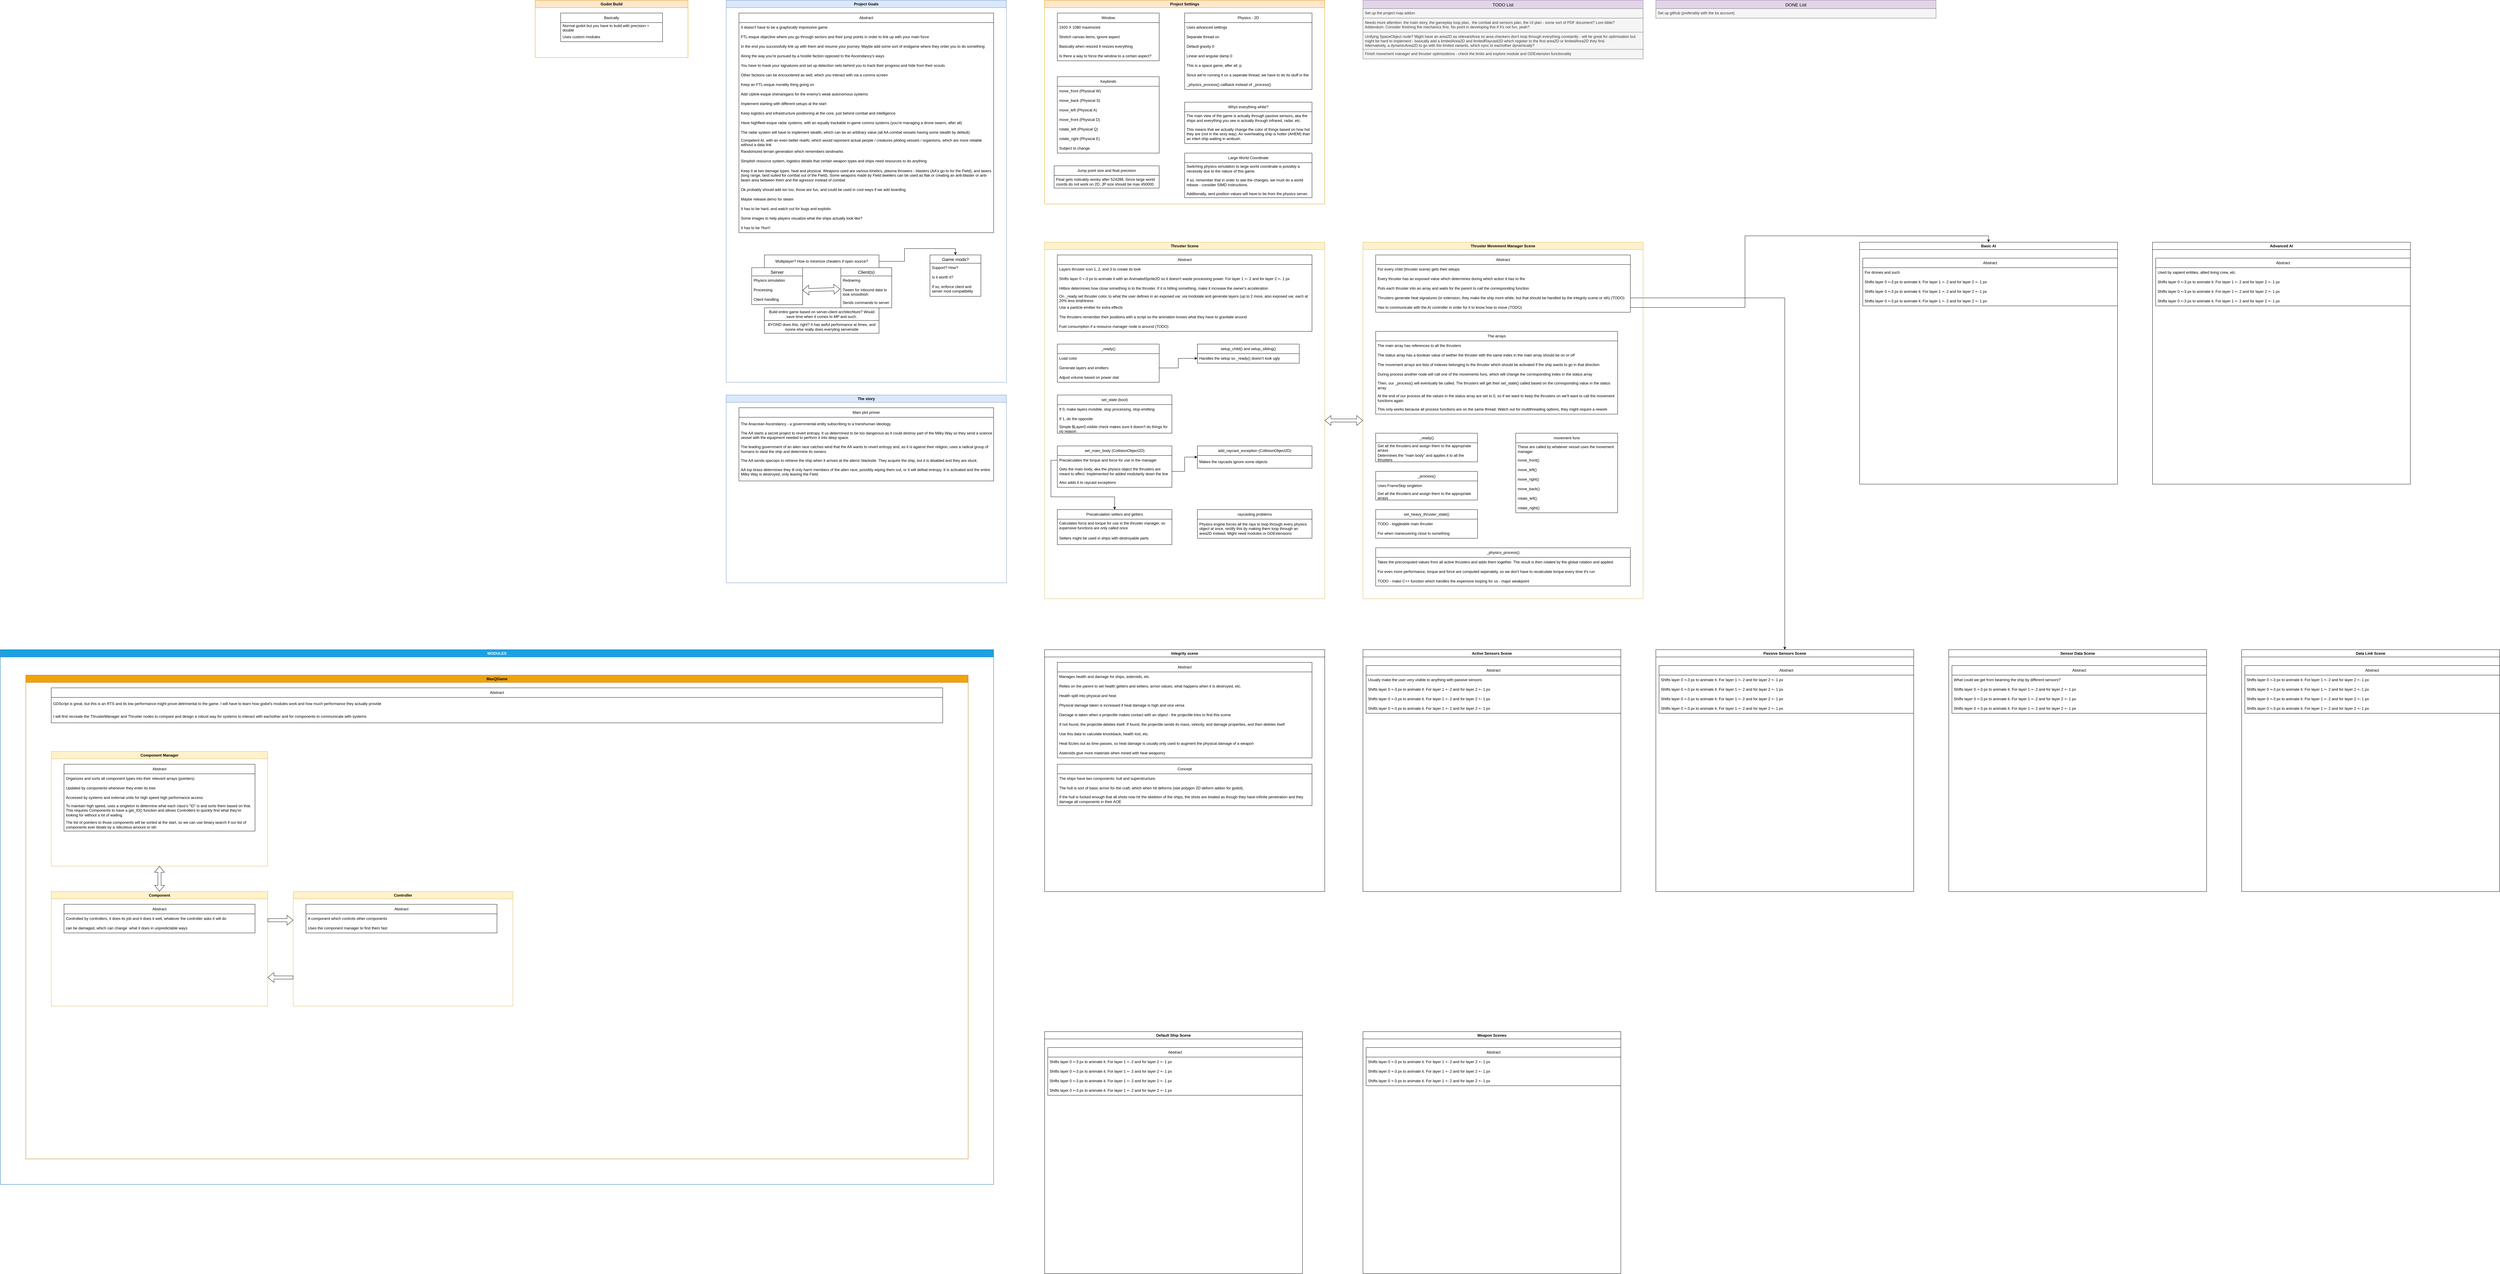 <mxfile version="20.8.16" type="device"><diagram name="Page-1" id="Xxn6gmVqT_off3rYbo1j"><mxGraphModel dx="11668" dy="974" grid="1" gridSize="10" guides="1" tooltips="1" connect="1" arrows="1" fold="1" page="1" pageScale="1" pageWidth="10000" pageHeight="10000" math="0" shadow="0"><root><mxCell id="0"/><mxCell id="1" parent="0"/><mxCell id="LbpIGQ7GbW8HLKVUnWEo-10" value="Thruster Scene" style="swimlane;whiteSpace=wrap;html=1;fillColor=#fff2cc;strokeColor=#d6b656;" parent="1" vertex="1"><mxGeometry x="80" y="800" width="880" height="1120" as="geometry"><mxRectangle x="90" y="40" width="130" height="30" as="alternateBounds"/></mxGeometry></mxCell><mxCell id="4a_K7x0Ir230my9AYEDK-1" value="Abstract" style="swimlane;fontStyle=0;childLayout=stackLayout;horizontal=1;startSize=30;horizontalStack=0;resizeParent=1;resizeParentMax=0;resizeLast=0;collapsible=1;marginBottom=0;whiteSpace=wrap;html=1;" parent="LbpIGQ7GbW8HLKVUnWEo-10" vertex="1"><mxGeometry x="40" y="40" width="800" height="240" as="geometry"/></mxCell><mxCell id="4a_K7x0Ir230my9AYEDK-2" value="Layers thruster icon 1, 2, and 3 to create its look" style="text;strokeColor=none;fillColor=none;align=left;verticalAlign=middle;spacingLeft=4;spacingRight=4;overflow=hidden;points=[[0,0.5],[1,0.5]];portConstraint=eastwest;rotatable=0;whiteSpace=wrap;html=1;" parent="4a_K7x0Ir230my9AYEDK-1" vertex="1"><mxGeometry y="30" width="800" height="30" as="geometry"/></mxCell><mxCell id="4a_K7x0Ir230my9AYEDK-3" value="Shifts layer 0 +-3 px to animate it with an AnimatedSprite2D so it doesn't waste processing power. For layer 1 +- 2 and for layer 2 +- 1 px" style="text;strokeColor=none;fillColor=none;align=left;verticalAlign=middle;spacingLeft=4;spacingRight=4;overflow=hidden;points=[[0,0.5],[1,0.5]];portConstraint=eastwest;rotatable=0;whiteSpace=wrap;html=1;" parent="4a_K7x0Ir230my9AYEDK-1" vertex="1"><mxGeometry y="60" width="800" height="30" as="geometry"/></mxCell><mxCell id="4a_K7x0Ir230my9AYEDK-4" value="Hitbox determines how close something is to the thruster. If it is hitting something, make it increase the owner's acceleration" style="text;strokeColor=none;fillColor=none;align=left;verticalAlign=middle;spacingLeft=4;spacingRight=4;overflow=hidden;points=[[0,0.5],[1,0.5]];portConstraint=eastwest;rotatable=0;whiteSpace=wrap;html=1;" parent="4a_K7x0Ir230my9AYEDK-1" vertex="1"><mxGeometry y="90" width="800" height="30" as="geometry"/></mxCell><mxCell id="LbpIGQ7GbW8HLKVUnWEo-1" value="On _ready set thruster color, to what the user defines in an exposed var, via modulate and generate layers (up to 2 more, also exposed var, each at 20% less brightness" style="text;strokeColor=none;fillColor=none;align=left;verticalAlign=middle;spacingLeft=4;spacingRight=4;overflow=hidden;points=[[0,0.5],[1,0.5]];portConstraint=eastwest;rotatable=0;whiteSpace=wrap;html=1;" parent="4a_K7x0Ir230my9AYEDK-1" vertex="1"><mxGeometry y="120" width="800" height="30" as="geometry"/></mxCell><mxCell id="LbpIGQ7GbW8HLKVUnWEo-8" value="Use a particle emitter for extra effects" style="text;strokeColor=none;fillColor=none;align=left;verticalAlign=middle;spacingLeft=4;spacingRight=4;overflow=hidden;points=[[0,0.5],[1,0.5]];portConstraint=eastwest;rotatable=0;whiteSpace=wrap;html=1;" parent="4a_K7x0Ir230my9AYEDK-1" vertex="1"><mxGeometry y="150" width="800" height="30" as="geometry"/></mxCell><mxCell id="jrFK0MVn0Sq56bUD4M12-5" value="The thrusters remember their positions with a script so the animation knows what they have to gravitate around" style="text;strokeColor=none;fillColor=none;align=left;verticalAlign=middle;spacingLeft=4;spacingRight=4;overflow=hidden;points=[[0,0.5],[1,0.5]];portConstraint=eastwest;rotatable=0;whiteSpace=wrap;html=1;" parent="4a_K7x0Ir230my9AYEDK-1" vertex="1"><mxGeometry y="180" width="800" height="30" as="geometry"/></mxCell><mxCell id="Q4i4WZx5W555X64mwcFw-14" value="Fuel consumption if a resource manager node is around (TODO)" style="text;strokeColor=none;fillColor=none;align=left;verticalAlign=middle;spacingLeft=4;spacingRight=4;overflow=hidden;points=[[0,0.5],[1,0.5]];portConstraint=eastwest;rotatable=0;whiteSpace=wrap;html=1;" parent="4a_K7x0Ir230my9AYEDK-1" vertex="1"><mxGeometry y="210" width="800" height="30" as="geometry"/></mxCell><mxCell id="LbpIGQ7GbW8HLKVUnWEo-2" value="_ready()" style="swimlane;fontStyle=0;childLayout=stackLayout;horizontal=1;startSize=30;horizontalStack=0;resizeParent=1;resizeParentMax=0;resizeLast=0;collapsible=1;marginBottom=0;whiteSpace=wrap;html=1;" parent="LbpIGQ7GbW8HLKVUnWEo-10" vertex="1"><mxGeometry x="40" y="320" width="320" height="120" as="geometry"/></mxCell><mxCell id="LbpIGQ7GbW8HLKVUnWEo-3" value="Load color" style="text;strokeColor=none;fillColor=none;align=left;verticalAlign=middle;spacingLeft=4;spacingRight=4;overflow=hidden;points=[[0,0.5],[1,0.5]];portConstraint=eastwest;rotatable=0;whiteSpace=wrap;html=1;" parent="LbpIGQ7GbW8HLKVUnWEo-2" vertex="1"><mxGeometry y="30" width="320" height="30" as="geometry"/></mxCell><mxCell id="LbpIGQ7GbW8HLKVUnWEo-4" value="Generate layers and emitters" style="text;strokeColor=none;fillColor=none;align=left;verticalAlign=middle;spacingLeft=4;spacingRight=4;overflow=hidden;points=[[0,0.5],[1,0.5]];portConstraint=eastwest;rotatable=0;whiteSpace=wrap;html=1;" parent="LbpIGQ7GbW8HLKVUnWEo-2" vertex="1"><mxGeometry y="60" width="320" height="30" as="geometry"/></mxCell><mxCell id="wDtq8hQ0r8DyTdlA_nK1-1" value="Adjust volume based on power stat" style="text;strokeColor=none;fillColor=none;align=left;verticalAlign=middle;spacingLeft=4;spacingRight=4;overflow=hidden;points=[[0,0.5],[1,0.5]];portConstraint=eastwest;rotatable=0;whiteSpace=wrap;html=1;" parent="LbpIGQ7GbW8HLKVUnWEo-2" vertex="1"><mxGeometry y="90" width="320" height="30" as="geometry"/></mxCell><mxCell id="4a_K7x0Ir230my9AYEDK-12" value="set_state (bool)" style="swimlane;fontStyle=0;childLayout=stackLayout;horizontal=1;startSize=30;horizontalStack=0;resizeParent=1;resizeParentMax=0;resizeLast=0;collapsible=1;marginBottom=0;whiteSpace=wrap;html=1;" parent="LbpIGQ7GbW8HLKVUnWEo-10" vertex="1"><mxGeometry x="40" y="480" width="360" height="120" as="geometry"/></mxCell><mxCell id="4a_K7x0Ir230my9AYEDK-13" value="If 0, make layers invisible, stop processing, stop emitting" style="text;strokeColor=none;fillColor=none;align=left;verticalAlign=middle;spacingLeft=4;spacingRight=4;overflow=hidden;points=[[0,0.5],[1,0.5]];portConstraint=eastwest;rotatable=0;whiteSpace=wrap;html=1;" parent="4a_K7x0Ir230my9AYEDK-12" vertex="1"><mxGeometry y="30" width="360" height="30" as="geometry"/></mxCell><mxCell id="4a_K7x0Ir230my9AYEDK-14" value="If 1, do the opposite" style="text;strokeColor=none;fillColor=none;align=left;verticalAlign=middle;spacingLeft=4;spacingRight=4;overflow=hidden;points=[[0,0.5],[1,0.5]];portConstraint=eastwest;rotatable=0;whiteSpace=wrap;html=1;" parent="4a_K7x0Ir230my9AYEDK-12" vertex="1"><mxGeometry y="60" width="360" height="30" as="geometry"/></mxCell><mxCell id="gLoK9oH2MyOBb7iBpHvv-11" value="Simple $Layer0.visible check makes sure it doesn't do things for no reason" style="text;strokeColor=none;fillColor=none;align=left;verticalAlign=middle;spacingLeft=4;spacingRight=4;overflow=hidden;points=[[0,0.5],[1,0.5]];portConstraint=eastwest;rotatable=0;whiteSpace=wrap;html=1;" parent="4a_K7x0Ir230my9AYEDK-12" vertex="1"><mxGeometry y="90" width="360" height="30" as="geometry"/></mxCell><mxCell id="jrFK0MVn0Sq56bUD4M12-1" value="setup_child() and setup_sibling()" style="swimlane;fontStyle=0;childLayout=stackLayout;horizontal=1;startSize=30;horizontalStack=0;resizeParent=1;resizeParentMax=0;resizeLast=0;collapsible=1;marginBottom=0;whiteSpace=wrap;html=1;" parent="LbpIGQ7GbW8HLKVUnWEo-10" vertex="1"><mxGeometry x="480" y="320" width="320" height="60" as="geometry"/></mxCell><mxCell id="jrFK0MVn0Sq56bUD4M12-2" value="Handles the setup so _ready() doesn't look ugly" style="text;strokeColor=none;fillColor=none;align=left;verticalAlign=middle;spacingLeft=4;spacingRight=4;overflow=hidden;points=[[0,0.5],[1,0.5]];portConstraint=eastwest;rotatable=0;whiteSpace=wrap;html=1;" parent="jrFK0MVn0Sq56bUD4M12-1" vertex="1"><mxGeometry y="30" width="320" height="30" as="geometry"/></mxCell><mxCell id="jrFK0MVn0Sq56bUD4M12-4" style="edgeStyle=orthogonalEdgeStyle;rounded=0;orthogonalLoop=1;jettySize=auto;html=1;entryX=0;entryY=0.5;entryDx=0;entryDy=0;" parent="LbpIGQ7GbW8HLKVUnWEo-10" source="LbpIGQ7GbW8HLKVUnWEo-4" target="jrFK0MVn0Sq56bUD4M12-2" edge="1"><mxGeometry relative="1" as="geometry"/></mxCell><mxCell id="UjpVkHRCBiIjrln5zoeu-1" value="set_main_body (CollisionObject2D)" style="swimlane;fontStyle=0;childLayout=stackLayout;horizontal=1;startSize=30;horizontalStack=0;resizeParent=1;resizeParentMax=0;resizeLast=0;collapsible=1;marginBottom=0;whiteSpace=wrap;html=1;" parent="LbpIGQ7GbW8HLKVUnWEo-10" vertex="1"><mxGeometry x="40" y="640" width="360" height="130" as="geometry"/></mxCell><mxCell id="4s7LqVnVqjbcUfq1JwtQ-3" value="Precalculates the torque and force for use in the manager" style="text;strokeColor=none;fillColor=none;align=left;verticalAlign=middle;spacingLeft=4;spacingRight=4;overflow=hidden;points=[[0,0.5],[1,0.5]];portConstraint=eastwest;rotatable=0;whiteSpace=wrap;html=1;" parent="UjpVkHRCBiIjrln5zoeu-1" vertex="1"><mxGeometry y="30" width="360" height="30" as="geometry"/></mxCell><mxCell id="UjpVkHRCBiIjrln5zoeu-2" value="Gets the main body, aka the physics object the thrusters are meant to affect. Implemented for added modularity down the line" style="text;strokeColor=none;fillColor=none;align=left;verticalAlign=middle;spacingLeft=4;spacingRight=4;overflow=hidden;points=[[0,0.5],[1,0.5]];portConstraint=eastwest;rotatable=0;whiteSpace=wrap;html=1;" parent="UjpVkHRCBiIjrln5zoeu-1" vertex="1"><mxGeometry y="60" width="360" height="40" as="geometry"/></mxCell><mxCell id="kKQzurVMPiPKlGy8Ga3k-7" value="Also adds it to raycast exceptions" style="text;strokeColor=none;fillColor=none;align=left;verticalAlign=middle;spacingLeft=4;spacingRight=4;overflow=hidden;points=[[0,0.5],[1,0.5]];portConstraint=eastwest;rotatable=0;whiteSpace=wrap;html=1;" parent="UjpVkHRCBiIjrln5zoeu-1" vertex="1"><mxGeometry y="100" width="360" height="30" as="geometry"/></mxCell><mxCell id="4s7LqVnVqjbcUfq1JwtQ-1" value="add_raycast_exception (CollisionObject2D)" style="swimlane;fontStyle=0;childLayout=stackLayout;horizontal=1;startSize=30;horizontalStack=0;resizeParent=1;resizeParentMax=0;resizeLast=0;collapsible=1;marginBottom=0;whiteSpace=wrap;html=1;" parent="LbpIGQ7GbW8HLKVUnWEo-10" vertex="1"><mxGeometry x="480" y="640" width="360" height="70" as="geometry"/></mxCell><mxCell id="4s7LqVnVqjbcUfq1JwtQ-2" value="Makes the raycasts ignore some objects" style="text;strokeColor=none;fillColor=none;align=left;verticalAlign=middle;spacingLeft=4;spacingRight=4;overflow=hidden;points=[[0,0.5],[1,0.5]];portConstraint=eastwest;rotatable=0;whiteSpace=wrap;html=1;" parent="4s7LqVnVqjbcUfq1JwtQ-1" vertex="1"><mxGeometry y="30" width="360" height="40" as="geometry"/></mxCell><mxCell id="4s7LqVnVqjbcUfq1JwtQ-4" style="edgeStyle=orthogonalEdgeStyle;rounded=0;orthogonalLoop=1;jettySize=auto;html=1;entryX=0;entryY=0.5;entryDx=0;entryDy=0;" parent="LbpIGQ7GbW8HLKVUnWEo-10" source="UjpVkHRCBiIjrln5zoeu-2" target="4s7LqVnVqjbcUfq1JwtQ-1" edge="1"><mxGeometry relative="1" as="geometry"/></mxCell><mxCell id="kKQzurVMPiPKlGy8Ga3k-5" value="Precalculation setters and getters" style="swimlane;fontStyle=0;childLayout=stackLayout;horizontal=1;startSize=30;horizontalStack=0;resizeParent=1;resizeParentMax=0;resizeLast=0;collapsible=1;marginBottom=0;whiteSpace=wrap;html=1;" parent="LbpIGQ7GbW8HLKVUnWEo-10" vertex="1"><mxGeometry x="40" y="840" width="360" height="110" as="geometry"/></mxCell><mxCell id="kKQzurVMPiPKlGy8Ga3k-6" value="Calculates force and torque for use in the thruster manager, so expensive functions are only called once" style="text;strokeColor=none;fillColor=none;align=left;verticalAlign=middle;spacingLeft=4;spacingRight=4;overflow=hidden;points=[[0,0.5],[1,0.5]];portConstraint=eastwest;rotatable=0;whiteSpace=wrap;html=1;" parent="kKQzurVMPiPKlGy8Ga3k-5" vertex="1"><mxGeometry y="30" width="360" height="40" as="geometry"/></mxCell><mxCell id="kKQzurVMPiPKlGy8Ga3k-10" value="Setters might be used&amp;nbsp;in ships with destroyable parts" style="text;strokeColor=none;fillColor=none;align=left;verticalAlign=middle;spacingLeft=4;spacingRight=4;overflow=hidden;points=[[0,0.5],[1,0.5]];portConstraint=eastwest;rotatable=0;whiteSpace=wrap;html=1;" parent="kKQzurVMPiPKlGy8Ga3k-5" vertex="1"><mxGeometry y="70" width="360" height="40" as="geometry"/></mxCell><mxCell id="kKQzurVMPiPKlGy8Ga3k-8" style="edgeStyle=orthogonalEdgeStyle;rounded=0;orthogonalLoop=1;jettySize=auto;html=1;entryX=0.5;entryY=0;entryDx=0;entryDy=0;exitX=0;exitY=0.5;exitDx=0;exitDy=0;" parent="LbpIGQ7GbW8HLKVUnWEo-10" source="4s7LqVnVqjbcUfq1JwtQ-3" target="kKQzurVMPiPKlGy8Ga3k-5" edge="1"><mxGeometry relative="1" as="geometry"><Array as="points"><mxPoint x="20" y="685"/><mxPoint x="20" y="800"/><mxPoint x="220" y="800"/></Array></mxGeometry></mxCell><mxCell id="bckJ12_aGj7ff76yPbjs-1" value="raycasting problems" style="swimlane;fontStyle=0;childLayout=stackLayout;horizontal=1;startSize=30;horizontalStack=0;resizeParent=1;resizeParentMax=0;resizeLast=0;collapsible=1;marginBottom=0;whiteSpace=wrap;html=1;" parent="LbpIGQ7GbW8HLKVUnWEo-10" vertex="1"><mxGeometry x="480" y="840" width="360" height="90" as="geometry"/></mxCell><mxCell id="bckJ12_aGj7ff76yPbjs-2" value="Physics engine forces all the rays to loop through every physics object at once, rectify this by making them loop through an area2D instead. Might need modules or GDExtensions" style="text;strokeColor=none;fillColor=none;align=left;verticalAlign=middle;spacingLeft=4;spacingRight=4;overflow=hidden;points=[[0,0.5],[1,0.5]];portConstraint=eastwest;rotatable=0;whiteSpace=wrap;html=1;" parent="bckJ12_aGj7ff76yPbjs-1" vertex="1"><mxGeometry y="30" width="360" height="60" as="geometry"/></mxCell><mxCell id="jrFK0MVn0Sq56bUD4M12-6" value="Default Ship Scene" style="swimlane;whiteSpace=wrap;html=1;" parent="1" vertex="1"><mxGeometry x="80" y="3280" width="810" height="760" as="geometry"/></mxCell><mxCell id="jrFK0MVn0Sq56bUD4M12-18" value="Abstract" style="swimlane;fontStyle=0;childLayout=stackLayout;horizontal=1;startSize=30;horizontalStack=0;resizeParent=1;resizeParentMax=0;resizeLast=0;collapsible=1;marginBottom=0;whiteSpace=wrap;html=1;" parent="jrFK0MVn0Sq56bUD4M12-6" vertex="1"><mxGeometry x="10" y="50" width="800" height="150" as="geometry"/></mxCell><mxCell id="jrFK0MVn0Sq56bUD4M12-20" value="Shifts layer 0 +-3 px to animate it. For layer 1 +- 2 and for layer 2 +- 1 px" style="text;strokeColor=none;fillColor=none;align=left;verticalAlign=middle;spacingLeft=4;spacingRight=4;overflow=hidden;points=[[0,0.5],[1,0.5]];portConstraint=eastwest;rotatable=0;whiteSpace=wrap;html=1;" parent="jrFK0MVn0Sq56bUD4M12-18" vertex="1"><mxGeometry y="30" width="800" height="30" as="geometry"/></mxCell><mxCell id="jrFK0MVn0Sq56bUD4M12-43" value="Shifts layer 0 +-3 px to animate it. For layer 1 +- 2 and for layer 2 +- 1 px" style="text;strokeColor=none;fillColor=none;align=left;verticalAlign=middle;spacingLeft=4;spacingRight=4;overflow=hidden;points=[[0,0.5],[1,0.5]];portConstraint=eastwest;rotatable=0;whiteSpace=wrap;html=1;" parent="jrFK0MVn0Sq56bUD4M12-18" vertex="1"><mxGeometry y="60" width="800" height="30" as="geometry"/></mxCell><mxCell id="jrFK0MVn0Sq56bUD4M12-44" value="Shifts layer 0 +-3 px to animate it. For layer 1 +- 2 and for layer 2 +- 1 px" style="text;strokeColor=none;fillColor=none;align=left;verticalAlign=middle;spacingLeft=4;spacingRight=4;overflow=hidden;points=[[0,0.5],[1,0.5]];portConstraint=eastwest;rotatable=0;whiteSpace=wrap;html=1;" parent="jrFK0MVn0Sq56bUD4M12-18" vertex="1"><mxGeometry y="90" width="800" height="30" as="geometry"/></mxCell><mxCell id="jrFK0MVn0Sq56bUD4M12-45" value="Shifts layer 0 +-3 px to animate it. For layer 1 +- 2 and for layer 2 +- 1 px" style="text;strokeColor=none;fillColor=none;align=left;verticalAlign=middle;spacingLeft=4;spacingRight=4;overflow=hidden;points=[[0,0.5],[1,0.5]];portConstraint=eastwest;rotatable=0;whiteSpace=wrap;html=1;" parent="jrFK0MVn0Sq56bUD4M12-18" vertex="1"><mxGeometry y="120" width="800" height="30" as="geometry"/></mxCell><mxCell id="jrFK0MVn0Sq56bUD4M12-15" value="Integrity scene" style="swimlane;whiteSpace=wrap;html=1;" parent="1" vertex="1"><mxGeometry x="80" y="2080" width="880" height="760" as="geometry"/></mxCell><mxCell id="jrFK0MVn0Sq56bUD4M12-25" value="Abstract" style="swimlane;fontStyle=0;childLayout=stackLayout;horizontal=1;startSize=30;horizontalStack=0;resizeParent=1;resizeParentMax=0;resizeLast=0;collapsible=1;marginBottom=0;whiteSpace=wrap;html=1;" parent="jrFK0MVn0Sq56bUD4M12-15" vertex="1"><mxGeometry x="40" y="40" width="800" height="300" as="geometry"/></mxCell><mxCell id="jrFK0MVn0Sq56bUD4M12-26" value="Manages health and damage for ships, asteroids, etc." style="text;strokeColor=none;fillColor=none;align=left;verticalAlign=middle;spacingLeft=4;spacingRight=4;overflow=hidden;points=[[0,0.5],[1,0.5]];portConstraint=eastwest;rotatable=0;whiteSpace=wrap;html=1;" parent="jrFK0MVn0Sq56bUD4M12-25" vertex="1"><mxGeometry y="30" width="800" height="30" as="geometry"/></mxCell><mxCell id="jrFK0MVn0Sq56bUD4M12-34" value="Relies on the parent to set health getters and setters, armor values, what happens when it is destroyed, etc." style="text;strokeColor=none;fillColor=none;align=left;verticalAlign=middle;spacingLeft=4;spacingRight=4;overflow=hidden;points=[[0,0.5],[1,0.5]];portConstraint=eastwest;rotatable=0;whiteSpace=wrap;html=1;" parent="jrFK0MVn0Sq56bUD4M12-25" vertex="1"><mxGeometry y="60" width="800" height="30" as="geometry"/></mxCell><mxCell id="jrFK0MVn0Sq56bUD4M12-35" value="Health split into physical and heat" style="text;strokeColor=none;fillColor=none;align=left;verticalAlign=middle;spacingLeft=4;spacingRight=4;overflow=hidden;points=[[0,0.5],[1,0.5]];portConstraint=eastwest;rotatable=0;whiteSpace=wrap;html=1;" parent="jrFK0MVn0Sq56bUD4M12-25" vertex="1"><mxGeometry y="90" width="800" height="30" as="geometry"/></mxCell><mxCell id="jrFK0MVn0Sq56bUD4M12-36" value="Physical damage taken is increased if heat damage is high and vice versa" style="text;strokeColor=none;fillColor=none;align=left;verticalAlign=middle;spacingLeft=4;spacingRight=4;overflow=hidden;points=[[0,0.5],[1,0.5]];portConstraint=eastwest;rotatable=0;whiteSpace=wrap;html=1;" parent="jrFK0MVn0Sq56bUD4M12-25" vertex="1"><mxGeometry y="120" width="800" height="30" as="geometry"/></mxCell><mxCell id="jrFK0MVn0Sq56bUD4M12-37" value="Damage is taken when a projectile makes contact with an object - the projectile tries to find this scene" style="text;strokeColor=none;fillColor=none;align=left;verticalAlign=middle;spacingLeft=4;spacingRight=4;overflow=hidden;points=[[0,0.5],[1,0.5]];portConstraint=eastwest;rotatable=0;whiteSpace=wrap;html=1;" parent="jrFK0MVn0Sq56bUD4M12-25" vertex="1"><mxGeometry y="150" width="800" height="30" as="geometry"/></mxCell><mxCell id="jrFK0MVn0Sq56bUD4M12-38" value="If not found, the projectile deletes itself. If found, the projectile sends its mass, velocity, and damage properties, and then deletes itself" style="text;strokeColor=none;fillColor=none;align=left;verticalAlign=middle;spacingLeft=4;spacingRight=4;overflow=hidden;points=[[0,0.5],[1,0.5]];portConstraint=eastwest;rotatable=0;whiteSpace=wrap;html=1;" parent="jrFK0MVn0Sq56bUD4M12-25" vertex="1"><mxGeometry y="180" width="800" height="30" as="geometry"/></mxCell><mxCell id="jrFK0MVn0Sq56bUD4M12-39" value="Use this data to calculate knockback, health lost, etc." style="text;strokeColor=none;fillColor=none;align=left;verticalAlign=middle;spacingLeft=4;spacingRight=4;overflow=hidden;points=[[0,0.5],[1,0.5]];portConstraint=eastwest;rotatable=0;whiteSpace=wrap;html=1;" parent="jrFK0MVn0Sq56bUD4M12-25" vertex="1"><mxGeometry y="210" width="800" height="30" as="geometry"/></mxCell><mxCell id="jrFK0MVn0Sq56bUD4M12-40" value="Heat fizzles out as time passes, so heat damage is usually only used to augment the physical damage of a weapon" style="text;strokeColor=none;fillColor=none;align=left;verticalAlign=middle;spacingLeft=4;spacingRight=4;overflow=hidden;points=[[0,0.5],[1,0.5]];portConstraint=eastwest;rotatable=0;whiteSpace=wrap;html=1;" parent="jrFK0MVn0Sq56bUD4M12-25" vertex="1"><mxGeometry y="240" width="800" height="30" as="geometry"/></mxCell><mxCell id="jrFK0MVn0Sq56bUD4M12-42" value="Asteroids give more materials when mined with heat weaponry" style="text;strokeColor=none;fillColor=none;align=left;verticalAlign=middle;spacingLeft=4;spacingRight=4;overflow=hidden;points=[[0,0.5],[1,0.5]];portConstraint=eastwest;rotatable=0;whiteSpace=wrap;html=1;" parent="jrFK0MVn0Sq56bUD4M12-25" vertex="1"><mxGeometry y="270" width="800" height="30" as="geometry"/></mxCell><mxCell id="jmYYqCNOoG7K-Yn3Uw3a-1" value="Concept" style="swimlane;fontStyle=0;childLayout=stackLayout;horizontal=1;startSize=30;horizontalStack=0;resizeParent=1;resizeParentMax=0;resizeLast=0;collapsible=1;marginBottom=0;whiteSpace=wrap;html=1;" parent="jrFK0MVn0Sq56bUD4M12-15" vertex="1"><mxGeometry x="40" y="360" width="800" height="130" as="geometry"/></mxCell><mxCell id="jmYYqCNOoG7K-Yn3Uw3a-2" value="The ships have two components: hull and superstructure." style="text;strokeColor=none;fillColor=none;align=left;verticalAlign=middle;spacingLeft=4;spacingRight=4;overflow=hidden;points=[[0,0.5],[1,0.5]];portConstraint=eastwest;rotatable=0;whiteSpace=wrap;html=1;" parent="jmYYqCNOoG7K-Yn3Uw3a-1" vertex="1"><mxGeometry y="30" width="800" height="30" as="geometry"/></mxCell><mxCell id="jmYYqCNOoG7K-Yn3Uw3a-11" value="The hull is sort of basic armor for the craft, which when hit deforms (see polygon 2D deform addon for godot)." style="text;strokeColor=none;fillColor=none;align=left;verticalAlign=middle;spacingLeft=4;spacingRight=4;overflow=hidden;points=[[0,0.5],[1,0.5]];portConstraint=eastwest;rotatable=0;whiteSpace=wrap;html=1;" parent="jmYYqCNOoG7K-Yn3Uw3a-1" vertex="1"><mxGeometry y="60" width="800" height="30" as="geometry"/></mxCell><mxCell id="jmYYqCNOoG7K-Yn3Uw3a-12" value="If the hull is fucked enough that all shots now hit the skeleton of the ships, the shots are treated as though they have infinite penetration and they damage all components in their AOE" style="text;strokeColor=none;fillColor=none;align=left;verticalAlign=middle;spacingLeft=4;spacingRight=4;overflow=hidden;points=[[0,0.5],[1,0.5]];portConstraint=eastwest;rotatable=0;whiteSpace=wrap;html=1;" parent="jmYYqCNOoG7K-Yn3Uw3a-1" vertex="1"><mxGeometry y="90" width="800" height="40" as="geometry"/></mxCell><mxCell id="PjabXkGYvt6R7uJ0ZaSR-10" value="&lt;b&gt;Project Settings&lt;/b&gt;" style="swimlane;whiteSpace=wrap;html=1;fontStyle=0;fillColor=#ffe6cc;strokeColor=#d79b00;" parent="1" vertex="1"><mxGeometry x="80" y="40" width="880" height="640" as="geometry"><mxRectangle x="80" y="40" width="120" height="30" as="alternateBounds"/></mxGeometry></mxCell><mxCell id="PjabXkGYvt6R7uJ0ZaSR-21" value="Window" style="swimlane;fontStyle=0;childLayout=stackLayout;horizontal=1;startSize=30;horizontalStack=0;resizeParent=1;resizeParentMax=0;resizeLast=0;collapsible=1;marginBottom=0;whiteSpace=wrap;html=1;" parent="PjabXkGYvt6R7uJ0ZaSR-10" vertex="1"><mxGeometry x="40" y="40" width="320" height="150" as="geometry"/></mxCell><mxCell id="PjabXkGYvt6R7uJ0ZaSR-22" value="1920 X 1080 maximized" style="text;strokeColor=none;fillColor=none;align=left;verticalAlign=middle;spacingLeft=4;spacingRight=4;overflow=hidden;points=[[0,0.5],[1,0.5]];portConstraint=eastwest;rotatable=0;whiteSpace=wrap;html=1;" parent="PjabXkGYvt6R7uJ0ZaSR-21" vertex="1"><mxGeometry y="30" width="320" height="30" as="geometry"/></mxCell><mxCell id="PjabXkGYvt6R7uJ0ZaSR-23" value="Stretch canvas items, ignore aspect" style="text;strokeColor=none;fillColor=none;align=left;verticalAlign=middle;spacingLeft=4;spacingRight=4;overflow=hidden;points=[[0,0.5],[1,0.5]];portConstraint=eastwest;rotatable=0;whiteSpace=wrap;html=1;" parent="PjabXkGYvt6R7uJ0ZaSR-21" vertex="1"><mxGeometry y="60" width="320" height="30" as="geometry"/></mxCell><mxCell id="PjabXkGYvt6R7uJ0ZaSR-24" value="Basically when resized it resizes everything" style="text;strokeColor=none;fillColor=none;align=left;verticalAlign=middle;spacingLeft=4;spacingRight=4;overflow=hidden;points=[[0,0.5],[1,0.5]];portConstraint=eastwest;rotatable=0;whiteSpace=wrap;html=1;" parent="PjabXkGYvt6R7uJ0ZaSR-21" vertex="1"><mxGeometry y="90" width="320" height="30" as="geometry"/></mxCell><mxCell id="PjabXkGYvt6R7uJ0ZaSR-33" value="Is there a way to force the window to a certain aspect?" style="text;strokeColor=none;fillColor=none;align=left;verticalAlign=middle;spacingLeft=4;spacingRight=4;overflow=hidden;points=[[0,0.5],[1,0.5]];portConstraint=eastwest;rotatable=0;whiteSpace=wrap;html=1;" parent="PjabXkGYvt6R7uJ0ZaSR-21" vertex="1"><mxGeometry y="120" width="320" height="30" as="geometry"/></mxCell><mxCell id="PjabXkGYvt6R7uJ0ZaSR-25" value="Physics - 2D" style="swimlane;fontStyle=0;childLayout=stackLayout;horizontal=1;startSize=30;horizontalStack=0;resizeParent=1;resizeParentMax=0;resizeLast=0;collapsible=1;marginBottom=0;whiteSpace=wrap;html=1;" parent="PjabXkGYvt6R7uJ0ZaSR-10" vertex="1"><mxGeometry x="440" y="40" width="400" height="240" as="geometry"/></mxCell><mxCell id="gLoK9oH2MyOBb7iBpHvv-10" value="Uses advanced settings" style="text;strokeColor=none;fillColor=none;align=left;verticalAlign=middle;spacingLeft=4;spacingRight=4;overflow=hidden;points=[[0,0.5],[1,0.5]];portConstraint=eastwest;rotatable=0;whiteSpace=wrap;html=1;" parent="PjabXkGYvt6R7uJ0ZaSR-25" vertex="1"><mxGeometry y="30" width="400" height="30" as="geometry"/></mxCell><mxCell id="PjabXkGYvt6R7uJ0ZaSR-26" value="Separate thread on" style="text;strokeColor=none;fillColor=none;align=left;verticalAlign=middle;spacingLeft=4;spacingRight=4;overflow=hidden;points=[[0,0.5],[1,0.5]];portConstraint=eastwest;rotatable=0;whiteSpace=wrap;html=1;" parent="PjabXkGYvt6R7uJ0ZaSR-25" vertex="1"><mxGeometry y="60" width="400" height="30" as="geometry"/></mxCell><mxCell id="PjabXkGYvt6R7uJ0ZaSR-27" value="Default gravity 0" style="text;strokeColor=none;fillColor=none;align=left;verticalAlign=middle;spacingLeft=4;spacingRight=4;overflow=hidden;points=[[0,0.5],[1,0.5]];portConstraint=eastwest;rotatable=0;whiteSpace=wrap;html=1;" parent="PjabXkGYvt6R7uJ0ZaSR-25" vertex="1"><mxGeometry y="90" width="400" height="30" as="geometry"/></mxCell><mxCell id="PjabXkGYvt6R7uJ0ZaSR-28" value="Linear and angular damp 0" style="text;strokeColor=none;fillColor=none;align=left;verticalAlign=middle;spacingLeft=4;spacingRight=4;overflow=hidden;points=[[0,0.5],[1,0.5]];portConstraint=eastwest;rotatable=0;whiteSpace=wrap;html=1;" parent="PjabXkGYvt6R7uJ0ZaSR-25" vertex="1"><mxGeometry y="120" width="400" height="30" as="geometry"/></mxCell><mxCell id="PjabXkGYvt6R7uJ0ZaSR-34" value="This is a space game, after all :p" style="text;strokeColor=none;fillColor=none;align=left;verticalAlign=middle;spacingLeft=4;spacingRight=4;overflow=hidden;points=[[0,0.5],[1,0.5]];portConstraint=eastwest;rotatable=0;whiteSpace=wrap;html=1;" parent="PjabXkGYvt6R7uJ0ZaSR-25" vertex="1"><mxGeometry y="150" width="400" height="30" as="geometry"/></mxCell><mxCell id="PjabXkGYvt6R7uJ0ZaSR-35" value="Since we're running it on a seperate thread, we have to do its stuff in the&amp;nbsp;" style="text;strokeColor=none;fillColor=none;align=left;verticalAlign=middle;spacingLeft=4;spacingRight=4;overflow=hidden;points=[[0,0.5],[1,0.5]];portConstraint=eastwest;rotatable=0;whiteSpace=wrap;html=1;" parent="PjabXkGYvt6R7uJ0ZaSR-25" vertex="1"><mxGeometry y="180" width="400" height="30" as="geometry"/></mxCell><mxCell id="PjabXkGYvt6R7uJ0ZaSR-37" value="_physics_process() callback instead of _process()" style="text;strokeColor=none;fillColor=none;align=left;verticalAlign=middle;spacingLeft=4;spacingRight=4;overflow=hidden;points=[[0,0.5],[1,0.5]];portConstraint=eastwest;rotatable=0;whiteSpace=wrap;html=1;" parent="PjabXkGYvt6R7uJ0ZaSR-25" vertex="1"><mxGeometry y="210" width="400" height="30" as="geometry"/></mxCell><mxCell id="PjabXkGYvt6R7uJ0ZaSR-29" value="Keybinds" style="swimlane;fontStyle=0;childLayout=stackLayout;horizontal=1;startSize=30;horizontalStack=0;resizeParent=1;resizeParentMax=0;resizeLast=0;collapsible=1;marginBottom=0;whiteSpace=wrap;html=1;" parent="PjabXkGYvt6R7uJ0ZaSR-10" vertex="1"><mxGeometry x="40" y="240" width="320" height="240" as="geometry"/></mxCell><mxCell id="PjabXkGYvt6R7uJ0ZaSR-30" value="move_front (Physical&amp;nbsp;W)" style="text;strokeColor=none;fillColor=none;align=left;verticalAlign=middle;spacingLeft=4;spacingRight=4;overflow=hidden;points=[[0,0.5],[1,0.5]];portConstraint=eastwest;rotatable=0;whiteSpace=wrap;html=1;" parent="PjabXkGYvt6R7uJ0ZaSR-29" vertex="1"><mxGeometry y="30" width="320" height="30" as="geometry"/></mxCell><mxCell id="gLoK9oH2MyOBb7iBpHvv-1" value="move_back (Physical S)" style="text;strokeColor=none;fillColor=none;align=left;verticalAlign=middle;spacingLeft=4;spacingRight=4;overflow=hidden;points=[[0,0.5],[1,0.5]];portConstraint=eastwest;rotatable=0;whiteSpace=wrap;html=1;" parent="PjabXkGYvt6R7uJ0ZaSR-29" vertex="1"><mxGeometry y="60" width="320" height="30" as="geometry"/></mxCell><mxCell id="gLoK9oH2MyOBb7iBpHvv-2" value="move_left (Physical A)" style="text;strokeColor=none;fillColor=none;align=left;verticalAlign=middle;spacingLeft=4;spacingRight=4;overflow=hidden;points=[[0,0.5],[1,0.5]];portConstraint=eastwest;rotatable=0;whiteSpace=wrap;html=1;" parent="PjabXkGYvt6R7uJ0ZaSR-29" vertex="1"><mxGeometry y="90" width="320" height="30" as="geometry"/></mxCell><mxCell id="gLoK9oH2MyOBb7iBpHvv-3" value="move_front (Physical D)" style="text;strokeColor=none;fillColor=none;align=left;verticalAlign=middle;spacingLeft=4;spacingRight=4;overflow=hidden;points=[[0,0.5],[1,0.5]];portConstraint=eastwest;rotatable=0;whiteSpace=wrap;html=1;" parent="PjabXkGYvt6R7uJ0ZaSR-29" vertex="1"><mxGeometry y="120" width="320" height="30" as="geometry"/></mxCell><mxCell id="gLoK9oH2MyOBb7iBpHvv-12" value="rotate_left (Physical Q)" style="text;strokeColor=none;fillColor=none;align=left;verticalAlign=middle;spacingLeft=4;spacingRight=4;overflow=hidden;points=[[0,0.5],[1,0.5]];portConstraint=eastwest;rotatable=0;whiteSpace=wrap;html=1;" parent="PjabXkGYvt6R7uJ0ZaSR-29" vertex="1"><mxGeometry y="150" width="320" height="30" as="geometry"/></mxCell><mxCell id="gLoK9oH2MyOBb7iBpHvv-13" value="rotate_right (Physical E)" style="text;strokeColor=none;fillColor=none;align=left;verticalAlign=middle;spacingLeft=4;spacingRight=4;overflow=hidden;points=[[0,0.5],[1,0.5]];portConstraint=eastwest;rotatable=0;whiteSpace=wrap;html=1;" parent="PjabXkGYvt6R7uJ0ZaSR-29" vertex="1"><mxGeometry y="180" width="320" height="30" as="geometry"/></mxCell><mxCell id="gLoK9oH2MyOBb7iBpHvv-9" value="Subject to change" style="text;strokeColor=none;fillColor=none;align=left;verticalAlign=middle;spacingLeft=4;spacingRight=4;overflow=hidden;points=[[0,0.5],[1,0.5]];portConstraint=eastwest;rotatable=0;whiteSpace=wrap;html=1;" parent="PjabXkGYvt6R7uJ0ZaSR-29" vertex="1"><mxGeometry y="210" width="320" height="30" as="geometry"/></mxCell><mxCell id="Q4i4WZx5W555X64mwcFw-1" value="Whys everything white?" style="swimlane;fontStyle=0;childLayout=stackLayout;horizontal=1;startSize=30;horizontalStack=0;resizeParent=1;resizeParentMax=0;resizeLast=0;collapsible=1;marginBottom=0;whiteSpace=wrap;html=1;" parent="PjabXkGYvt6R7uJ0ZaSR-10" vertex="1"><mxGeometry x="440" y="320" width="400" height="130" as="geometry"/></mxCell><mxCell id="Q4i4WZx5W555X64mwcFw-2" value="The main view of the game is actually through passive sensors, aka the ships and everything you see is actually through infrared, radar, etc." style="text;strokeColor=none;fillColor=none;align=left;verticalAlign=middle;spacingLeft=4;spacingRight=4;overflow=hidden;points=[[0,0.5],[1,0.5]];portConstraint=eastwest;rotatable=0;whiteSpace=wrap;html=1;" parent="Q4i4WZx5W555X64mwcFw-1" vertex="1"><mxGeometry y="30" width="400" height="40" as="geometry"/></mxCell><mxCell id="Q4i4WZx5W555X64mwcFw-9" value="This means that we actually change the color of things based on how hot they are (not in the sexy way). An overheating ship is hotter (AHEM) than an intert ship waiting in ambush." style="text;strokeColor=none;fillColor=none;align=left;verticalAlign=middle;spacingLeft=4;spacingRight=4;overflow=hidden;points=[[0,0.5],[1,0.5]];portConstraint=eastwest;rotatable=0;whiteSpace=wrap;html=1;" parent="Q4i4WZx5W555X64mwcFw-1" vertex="1"><mxGeometry y="70" width="400" height="60" as="geometry"/></mxCell><mxCell id="KJAM_kQAalOZWsrRXoWm-2" value="Large World Coordinate" style="swimlane;fontStyle=0;childLayout=stackLayout;horizontal=1;startSize=30;horizontalStack=0;resizeParent=1;resizeParentMax=0;resizeLast=0;collapsible=1;marginBottom=0;whiteSpace=wrap;html=1;" parent="PjabXkGYvt6R7uJ0ZaSR-10" vertex="1"><mxGeometry x="440" y="480" width="400" height="140" as="geometry"/></mxCell><mxCell id="KJAM_kQAalOZWsrRXoWm-3" value="Switching physics simulation to large world coordinate is possibly a necessity due to the nature of this game.&lt;br&gt;&lt;br&gt;If so, remember that in order to see the changes, we must do a world rebase - consider SIMD instructions.&lt;br&gt;&lt;br&gt;Additionally, sent position values will have to be from the physics server." style="text;strokeColor=none;fillColor=none;align=left;verticalAlign=middle;spacingLeft=4;spacingRight=4;overflow=hidden;points=[[0,0.5],[1,0.5]];portConstraint=eastwest;rotatable=0;whiteSpace=wrap;html=1;" parent="KJAM_kQAalOZWsrRXoWm-2" vertex="1"><mxGeometry y="30" width="400" height="110" as="geometry"/></mxCell><mxCell id="buKeFGu7t7vFCEMqwI0u-2" value="Jump point size and float precision" style="swimlane;fontStyle=0;childLayout=stackLayout;horizontal=1;startSize=30;horizontalStack=0;resizeParent=1;resizeParentMax=0;resizeLast=0;collapsible=1;marginBottom=0;whiteSpace=wrap;html=1;" parent="PjabXkGYvt6R7uJ0ZaSR-10" vertex="1"><mxGeometry x="30" y="520" width="330" height="70" as="geometry"/></mxCell><mxCell id="buKeFGu7t7vFCEMqwI0u-3" value="Float gets noticably wonky after 524288. Since large world coords do not work on 2D, JP size should be max 450000" style="text;strokeColor=none;fillColor=none;align=left;verticalAlign=middle;spacingLeft=4;spacingRight=4;overflow=hidden;points=[[0,0.5],[1,0.5]];portConstraint=eastwest;rotatable=0;whiteSpace=wrap;html=1;" parent="buKeFGu7t7vFCEMqwI0u-2" vertex="1"><mxGeometry y="30" width="330" height="40" as="geometry"/></mxCell><mxCell id="wDtq8hQ0r8DyTdlA_nK1-2" value="Thruster Movement Manager Scene" style="swimlane;whiteSpace=wrap;html=1;fillColor=#fff2cc;strokeColor=#d6b656;" parent="1" vertex="1"><mxGeometry x="1080" y="800" width="880" height="1120" as="geometry"><mxRectangle x="90" y="40" width="130" height="30" as="alternateBounds"/></mxGeometry></mxCell><mxCell id="wDtq8hQ0r8DyTdlA_nK1-3" value="Abstract" style="swimlane;fontStyle=0;childLayout=stackLayout;horizontal=1;startSize=30;horizontalStack=0;resizeParent=1;resizeParentMax=0;resizeLast=0;collapsible=1;marginBottom=0;whiteSpace=wrap;html=1;" parent="wDtq8hQ0r8DyTdlA_nK1-2" vertex="1"><mxGeometry x="40" y="40" width="800" height="180" as="geometry"/></mxCell><mxCell id="wDtq8hQ0r8DyTdlA_nK1-4" value="For every child (thruster scene) gets their setups" style="text;strokeColor=none;fillColor=none;align=left;verticalAlign=middle;spacingLeft=4;spacingRight=4;overflow=hidden;points=[[0,0.5],[1,0.5]];portConstraint=eastwest;rotatable=0;whiteSpace=wrap;html=1;" parent="wDtq8hQ0r8DyTdlA_nK1-3" vertex="1"><mxGeometry y="30" width="800" height="30" as="geometry"/></mxCell><mxCell id="wDtq8hQ0r8DyTdlA_nK1-37" value="Every thruster has an exposed value which determines during which action it has to fire" style="text;strokeColor=none;fillColor=none;align=left;verticalAlign=middle;spacingLeft=4;spacingRight=4;overflow=hidden;points=[[0,0.5],[1,0.5]];portConstraint=eastwest;rotatable=0;whiteSpace=wrap;html=1;" parent="wDtq8hQ0r8DyTdlA_nK1-3" vertex="1"><mxGeometry y="60" width="800" height="30" as="geometry"/></mxCell><mxCell id="wDtq8hQ0r8DyTdlA_nK1-38" value="Puts each thruster into an array and waits for the parent to call the corresponding function" style="text;strokeColor=none;fillColor=none;align=left;verticalAlign=middle;spacingLeft=4;spacingRight=4;overflow=hidden;points=[[0,0.5],[1,0.5]];portConstraint=eastwest;rotatable=0;whiteSpace=wrap;html=1;" parent="wDtq8hQ0r8DyTdlA_nK1-3" vertex="1"><mxGeometry y="90" width="800" height="30" as="geometry"/></mxCell><mxCell id="2_WayxWiRVHVctqeD01k-37" value="Thrusters generate heat signatures (in extension, they make the ship more white, but that should be handled by the integrity scene or sth) (TODO)" style="text;strokeColor=none;fillColor=none;align=left;verticalAlign=middle;spacingLeft=4;spacingRight=4;overflow=hidden;points=[[0,0.5],[1,0.5]];portConstraint=eastwest;rotatable=0;whiteSpace=wrap;html=1;" parent="wDtq8hQ0r8DyTdlA_nK1-3" vertex="1"><mxGeometry y="120" width="800" height="30" as="geometry"/></mxCell><mxCell id="uB18s46dxaJ38Fo8c0yC-1" value="Has to communicate with the AI controller in order for it to know how to move (TODO)" style="text;strokeColor=none;fillColor=none;align=left;verticalAlign=middle;spacingLeft=4;spacingRight=4;overflow=hidden;points=[[0,0.5],[1,0.5]];portConstraint=eastwest;rotatable=0;whiteSpace=wrap;html=1;" parent="wDtq8hQ0r8DyTdlA_nK1-3" vertex="1"><mxGeometry y="150" width="800" height="30" as="geometry"/></mxCell><mxCell id="wDtq8hQ0r8DyTdlA_nK1-10" value="_ready()" style="swimlane;fontStyle=0;childLayout=stackLayout;horizontal=1;startSize=30;horizontalStack=0;resizeParent=1;resizeParentMax=0;resizeLast=0;collapsible=1;marginBottom=0;whiteSpace=wrap;html=1;" parent="wDtq8hQ0r8DyTdlA_nK1-2" vertex="1"><mxGeometry x="40" y="600" width="320" height="90" as="geometry"/></mxCell><mxCell id="wDtq8hQ0r8DyTdlA_nK1-11" value="Get all the thrusters and assign them to the appropriate arrays" style="text;strokeColor=none;fillColor=none;align=left;verticalAlign=middle;spacingLeft=4;spacingRight=4;overflow=hidden;points=[[0,0.5],[1,0.5]];portConstraint=eastwest;rotatable=0;whiteSpace=wrap;html=1;" parent="wDtq8hQ0r8DyTdlA_nK1-10" vertex="1"><mxGeometry y="30" width="320" height="30" as="geometry"/></mxCell><mxCell id="4s7LqVnVqjbcUfq1JwtQ-6" value="Determines the &quot;main body&quot; and applies it to all the thrusters" style="text;strokeColor=none;fillColor=none;align=left;verticalAlign=middle;spacingLeft=4;spacingRight=4;overflow=hidden;points=[[0,0.5],[1,0.5]];portConstraint=eastwest;rotatable=0;whiteSpace=wrap;html=1;" parent="wDtq8hQ0r8DyTdlA_nK1-10" vertex="1"><mxGeometry y="60" width="320" height="30" as="geometry"/></mxCell><mxCell id="wDtq8hQ0r8DyTdlA_nK1-39" value="movement funs" style="swimlane;fontStyle=0;childLayout=stackLayout;horizontal=1;startSize=30;horizontalStack=0;resizeParent=1;resizeParentMax=0;resizeLast=0;collapsible=1;marginBottom=0;whiteSpace=wrap;html=1;" parent="wDtq8hQ0r8DyTdlA_nK1-2" vertex="1"><mxGeometry x="480" y="600" width="320" height="250" as="geometry"/></mxCell><mxCell id="HYAdwHHSoPVR4XYpu32C-10" value="These are called by whatever vessel uses the movement manager" style="text;strokeColor=none;fillColor=none;align=left;verticalAlign=middle;spacingLeft=4;spacingRight=4;overflow=hidden;points=[[0,0.5],[1,0.5]];portConstraint=eastwest;rotatable=0;whiteSpace=wrap;html=1;" parent="wDtq8hQ0r8DyTdlA_nK1-39" vertex="1"><mxGeometry y="30" width="320" height="40" as="geometry"/></mxCell><mxCell id="wDtq8hQ0r8DyTdlA_nK1-40" value="move_front()" style="text;strokeColor=none;fillColor=none;align=left;verticalAlign=middle;spacingLeft=4;spacingRight=4;overflow=hidden;points=[[0,0.5],[1,0.5]];portConstraint=eastwest;rotatable=0;whiteSpace=wrap;html=1;" parent="wDtq8hQ0r8DyTdlA_nK1-39" vertex="1"><mxGeometry y="70" width="320" height="30" as="geometry"/></mxCell><mxCell id="wDtq8hQ0r8DyTdlA_nK1-41" value="move_left()" style="text;strokeColor=none;fillColor=none;align=left;verticalAlign=middle;spacingLeft=4;spacingRight=4;overflow=hidden;points=[[0,0.5],[1,0.5]];portConstraint=eastwest;rotatable=0;whiteSpace=wrap;html=1;" parent="wDtq8hQ0r8DyTdlA_nK1-39" vertex="1"><mxGeometry y="100" width="320" height="30" as="geometry"/></mxCell><mxCell id="wDtq8hQ0r8DyTdlA_nK1-42" value="move_right()" style="text;strokeColor=none;fillColor=none;align=left;verticalAlign=middle;spacingLeft=4;spacingRight=4;overflow=hidden;points=[[0,0.5],[1,0.5]];portConstraint=eastwest;rotatable=0;whiteSpace=wrap;html=1;" parent="wDtq8hQ0r8DyTdlA_nK1-39" vertex="1"><mxGeometry y="130" width="320" height="30" as="geometry"/></mxCell><mxCell id="wDtq8hQ0r8DyTdlA_nK1-43" value="move_back()" style="text;strokeColor=none;fillColor=none;align=left;verticalAlign=middle;spacingLeft=4;spacingRight=4;overflow=hidden;points=[[0,0.5],[1,0.5]];portConstraint=eastwest;rotatable=0;whiteSpace=wrap;html=1;" parent="wDtq8hQ0r8DyTdlA_nK1-39" vertex="1"><mxGeometry y="160" width="320" height="30" as="geometry"/></mxCell><mxCell id="wDtq8hQ0r8DyTdlA_nK1-44" value="rotate_left()" style="text;strokeColor=none;fillColor=none;align=left;verticalAlign=middle;spacingLeft=4;spacingRight=4;overflow=hidden;points=[[0,0.5],[1,0.5]];portConstraint=eastwest;rotatable=0;whiteSpace=wrap;html=1;" parent="wDtq8hQ0r8DyTdlA_nK1-39" vertex="1"><mxGeometry y="190" width="320" height="30" as="geometry"/></mxCell><mxCell id="wDtq8hQ0r8DyTdlA_nK1-46" value="rotate_right()" style="text;strokeColor=none;fillColor=none;align=left;verticalAlign=middle;spacingLeft=4;spacingRight=4;overflow=hidden;points=[[0,0.5],[1,0.5]];portConstraint=eastwest;rotatable=0;whiteSpace=wrap;html=1;" parent="wDtq8hQ0r8DyTdlA_nK1-39" vertex="1"><mxGeometry y="220" width="320" height="30" as="geometry"/></mxCell><mxCell id="HYAdwHHSoPVR4XYpu32C-1" value="_process()" style="swimlane;fontStyle=0;childLayout=stackLayout;horizontal=1;startSize=30;horizontalStack=0;resizeParent=1;resizeParentMax=0;resizeLast=0;collapsible=1;marginBottom=0;whiteSpace=wrap;html=1;" parent="wDtq8hQ0r8DyTdlA_nK1-2" vertex="1"><mxGeometry x="40" y="720" width="320" height="90" as="geometry"/></mxCell><mxCell id="KJAM_kQAalOZWsrRXoWm-7" value="Uses FrameSkip singleton" style="text;strokeColor=none;fillColor=none;align=left;verticalAlign=middle;spacingLeft=4;spacingRight=4;overflow=hidden;points=[[0,0.5],[1,0.5]];portConstraint=eastwest;rotatable=0;whiteSpace=wrap;html=1;" parent="HYAdwHHSoPVR4XYpu32C-1" vertex="1"><mxGeometry y="30" width="320" height="30" as="geometry"/></mxCell><mxCell id="HYAdwHHSoPVR4XYpu32C-2" value="Get all the thrusters and assign them to the appropriate arrays" style="text;strokeColor=none;fillColor=none;align=left;verticalAlign=middle;spacingLeft=4;spacingRight=4;overflow=hidden;points=[[0,0.5],[1,0.5]];portConstraint=eastwest;rotatable=0;whiteSpace=wrap;html=1;" parent="HYAdwHHSoPVR4XYpu32C-1" vertex="1"><mxGeometry y="60" width="320" height="30" as="geometry"/></mxCell><mxCell id="HYAdwHHSoPVR4XYpu32C-11" value="The arrays" style="swimlane;fontStyle=0;childLayout=stackLayout;horizontal=1;startSize=30;horizontalStack=0;resizeParent=1;resizeParentMax=0;resizeLast=0;collapsible=1;marginBottom=0;whiteSpace=wrap;html=1;" parent="wDtq8hQ0r8DyTdlA_nK1-2" vertex="1"><mxGeometry x="40" y="280" width="760" height="260" as="geometry"/></mxCell><mxCell id="HYAdwHHSoPVR4XYpu32C-12" value="The main array has references to all the thrusters" style="text;strokeColor=none;fillColor=none;align=left;verticalAlign=middle;spacingLeft=4;spacingRight=4;overflow=hidden;points=[[0,0.5],[1,0.5]];portConstraint=eastwest;rotatable=0;whiteSpace=wrap;html=1;" parent="HYAdwHHSoPVR4XYpu32C-11" vertex="1"><mxGeometry y="30" width="760" height="30" as="geometry"/></mxCell><mxCell id="HYAdwHHSoPVR4XYpu32C-19" value="The status array has a boolean value of wether the thruster with the same index in the main array should be on or off" style="text;strokeColor=none;fillColor=none;align=left;verticalAlign=middle;spacingLeft=4;spacingRight=4;overflow=hidden;points=[[0,0.5],[1,0.5]];portConstraint=eastwest;rotatable=0;whiteSpace=wrap;html=1;" parent="HYAdwHHSoPVR4XYpu32C-11" vertex="1"><mxGeometry y="60" width="760" height="30" as="geometry"/></mxCell><mxCell id="HYAdwHHSoPVR4XYpu32C-20" value="The movement arrays are lists of indexes belonging to the thruster which should be activated if the ship wants to go in that direction" style="text;strokeColor=none;fillColor=none;align=left;verticalAlign=middle;spacingLeft=4;spacingRight=4;overflow=hidden;points=[[0,0.5],[1,0.5]];portConstraint=eastwest;rotatable=0;whiteSpace=wrap;html=1;" parent="HYAdwHHSoPVR4XYpu32C-11" vertex="1"><mxGeometry y="90" width="760" height="30" as="geometry"/></mxCell><mxCell id="HYAdwHHSoPVR4XYpu32C-21" value="During process another node will call one of the movements funs, which will change the corresponding index in the status array" style="text;strokeColor=none;fillColor=none;align=left;verticalAlign=middle;spacingLeft=4;spacingRight=4;overflow=hidden;points=[[0,0.5],[1,0.5]];portConstraint=eastwest;rotatable=0;whiteSpace=wrap;html=1;" parent="HYAdwHHSoPVR4XYpu32C-11" vertex="1"><mxGeometry y="120" width="760" height="30" as="geometry"/></mxCell><mxCell id="HYAdwHHSoPVR4XYpu32C-22" value="Then, our _process() will eventually be called. The thrusters will get their set_state() called based on the corresponding value in the status array" style="text;strokeColor=none;fillColor=none;align=left;verticalAlign=middle;spacingLeft=4;spacingRight=4;overflow=hidden;points=[[0,0.5],[1,0.5]];portConstraint=eastwest;rotatable=0;whiteSpace=wrap;html=1;" parent="HYAdwHHSoPVR4XYpu32C-11" vertex="1"><mxGeometry y="150" width="760" height="40" as="geometry"/></mxCell><mxCell id="HYAdwHHSoPVR4XYpu32C-23" value="At the end of our process all the values in the status array are set to 0, so if we want to keep the thrusters on we'll want to call the movement functions again&amp;nbsp;" style="text;strokeColor=none;fillColor=none;align=left;verticalAlign=middle;spacingLeft=4;spacingRight=4;overflow=hidden;points=[[0,0.5],[1,0.5]];portConstraint=eastwest;rotatable=0;whiteSpace=wrap;html=1;" parent="HYAdwHHSoPVR4XYpu32C-11" vertex="1"><mxGeometry y="190" width="760" height="40" as="geometry"/></mxCell><mxCell id="HYAdwHHSoPVR4XYpu32C-24" value="This only works because all process functions are on the same thread. Watch out for multithreading options, they might require a rework" style="text;strokeColor=none;fillColor=none;align=left;verticalAlign=middle;spacingLeft=4;spacingRight=4;overflow=hidden;points=[[0,0.5],[1,0.5]];portConstraint=eastwest;rotatable=0;whiteSpace=wrap;html=1;" parent="HYAdwHHSoPVR4XYpu32C-11" vertex="1"><mxGeometry y="230" width="760" height="30" as="geometry"/></mxCell><mxCell id="4s7LqVnVqjbcUfq1JwtQ-7" value="set_heavy_thruster_state()" style="swimlane;fontStyle=0;childLayout=stackLayout;horizontal=1;startSize=30;horizontalStack=0;resizeParent=1;resizeParentMax=0;resizeLast=0;collapsible=1;marginBottom=0;whiteSpace=wrap;html=1;" parent="wDtq8hQ0r8DyTdlA_nK1-2" vertex="1"><mxGeometry x="40" y="840" width="320" height="90" as="geometry"/></mxCell><mxCell id="4s7LqVnVqjbcUfq1JwtQ-8" value="TODO - toggleable main thruster" style="text;strokeColor=none;fillColor=none;align=left;verticalAlign=middle;spacingLeft=4;spacingRight=4;overflow=hidden;points=[[0,0.5],[1,0.5]];portConstraint=eastwest;rotatable=0;whiteSpace=wrap;html=1;" parent="4s7LqVnVqjbcUfq1JwtQ-7" vertex="1"><mxGeometry y="30" width="320" height="30" as="geometry"/></mxCell><mxCell id="4s7LqVnVqjbcUfq1JwtQ-9" value="For when maneuvering close to something" style="text;strokeColor=none;fillColor=none;align=left;verticalAlign=middle;spacingLeft=4;spacingRight=4;overflow=hidden;points=[[0,0.5],[1,0.5]];portConstraint=eastwest;rotatable=0;whiteSpace=wrap;html=1;" parent="4s7LqVnVqjbcUfq1JwtQ-7" vertex="1"><mxGeometry y="60" width="320" height="30" as="geometry"/></mxCell><mxCell id="kKQzurVMPiPKlGy8Ga3k-1" value="_physics_process()" style="swimlane;fontStyle=0;childLayout=stackLayout;horizontal=1;startSize=30;horizontalStack=0;resizeParent=1;resizeParentMax=0;resizeLast=0;collapsible=1;marginBottom=0;whiteSpace=wrap;html=1;" parent="wDtq8hQ0r8DyTdlA_nK1-2" vertex="1"><mxGeometry x="40" y="960" width="800" height="120" as="geometry"/></mxCell><mxCell id="kKQzurVMPiPKlGy8Ga3k-2" value="Takes the precomputed values from all active thrusters and adds them together. The result is then rotated by the global rotation and applied." style="text;strokeColor=none;fillColor=none;align=left;verticalAlign=middle;spacingLeft=4;spacingRight=4;overflow=hidden;points=[[0,0.5],[1,0.5]];portConstraint=eastwest;rotatable=0;whiteSpace=wrap;html=1;" parent="kKQzurVMPiPKlGy8Ga3k-1" vertex="1"><mxGeometry y="30" width="800" height="30" as="geometry"/></mxCell><mxCell id="kKQzurVMPiPKlGy8Ga3k-3" value="For even more performance, torque and force are computed seperately, so we don't have to recalculate torque every time it's run" style="text;strokeColor=none;fillColor=none;align=left;verticalAlign=middle;spacingLeft=4;spacingRight=4;overflow=hidden;points=[[0,0.5],[1,0.5]];portConstraint=eastwest;rotatable=0;whiteSpace=wrap;html=1;" parent="kKQzurVMPiPKlGy8Ga3k-1" vertex="1"><mxGeometry y="60" width="800" height="30" as="geometry"/></mxCell><mxCell id="bckJ12_aGj7ff76yPbjs-3" value="TODO - make C++ function which handles the expensive looping for us - major weakpoint" style="text;strokeColor=none;fillColor=none;align=left;verticalAlign=middle;spacingLeft=4;spacingRight=4;overflow=hidden;points=[[0,0.5],[1,0.5]];portConstraint=eastwest;rotatable=0;whiteSpace=wrap;html=1;" parent="kKQzurVMPiPKlGy8Ga3k-1" vertex="1"><mxGeometry y="90" width="800" height="30" as="geometry"/></mxCell><mxCell id="wDtq8hQ0r8DyTdlA_nK1-48" value="" style="shape=flexArrow;endArrow=classic;startArrow=classic;html=1;rounded=0;entryX=0;entryY=0.5;entryDx=0;entryDy=0;exitX=1;exitY=0.5;exitDx=0;exitDy=0;" parent="1" source="LbpIGQ7GbW8HLKVUnWEo-10" target="wDtq8hQ0r8DyTdlA_nK1-2" edge="1"><mxGeometry width="100" height="100" relative="1" as="geometry"><mxPoint x="1380" y="1230" as="sourcePoint"/><mxPoint x="1480" y="1130" as="targetPoint"/></mxGeometry></mxCell><mxCell id="TPHcGo9VLcbkKdNG4z5Y-1" value="&lt;b&gt;Project Goals&lt;/b&gt;" style="swimlane;whiteSpace=wrap;html=1;fontStyle=0;startSize=23;fillColor=#dae8fc;strokeColor=#6c8ebf;" parent="1" vertex="1"><mxGeometry x="-920" y="40" width="880" height="1200" as="geometry"><mxRectangle x="80" y="40" width="120" height="30" as="alternateBounds"/></mxGeometry></mxCell><mxCell id="TPHcGo9VLcbkKdNG4z5Y-7" value="Abstract" style="swimlane;fontStyle=0;childLayout=stackLayout;horizontal=1;startSize=30;horizontalStack=0;resizeParent=1;resizeParentMax=0;resizeLast=0;collapsible=1;marginBottom=0;whiteSpace=wrap;html=1;" parent="TPHcGo9VLcbkKdNG4z5Y-1" vertex="1"><mxGeometry x="40" y="40" width="800" height="690" as="geometry"/></mxCell><mxCell id="TPHcGo9VLcbkKdNG4z5Y-8" value="It doesn't have to be a graphically impressive game" style="text;strokeColor=none;fillColor=none;align=left;verticalAlign=middle;spacingLeft=4;spacingRight=4;overflow=hidden;points=[[0,0.5],[1,0.5]];portConstraint=eastwest;rotatable=0;whiteSpace=wrap;html=1;" parent="TPHcGo9VLcbkKdNG4z5Y-7" vertex="1"><mxGeometry y="30" width="800" height="30" as="geometry"/></mxCell><mxCell id="TPHcGo9VLcbkKdNG4z5Y-9" value="FTL-esque objective where you go through sectors and their jump points in order to link up with your main force" style="text;strokeColor=none;fillColor=none;align=left;verticalAlign=middle;spacingLeft=4;spacingRight=4;overflow=hidden;points=[[0,0.5],[1,0.5]];portConstraint=eastwest;rotatable=0;whiteSpace=wrap;html=1;" parent="TPHcGo9VLcbkKdNG4z5Y-7" vertex="1"><mxGeometry y="60" width="800" height="30" as="geometry"/></mxCell><mxCell id="TPHcGo9VLcbkKdNG4z5Y-10" value="In the end you successfully link up with them and resume your journey. Maybe add some sort of endgame where they order you to do something" style="text;strokeColor=none;fillColor=none;align=left;verticalAlign=middle;spacingLeft=4;spacingRight=4;overflow=hidden;points=[[0,0.5],[1,0.5]];portConstraint=eastwest;rotatable=0;whiteSpace=wrap;html=1;" parent="TPHcGo9VLcbkKdNG4z5Y-7" vertex="1"><mxGeometry y="90" width="800" height="30" as="geometry"/></mxCell><mxCell id="TPHcGo9VLcbkKdNG4z5Y-11" value="Along the way you're pursued by a hostile faction opposed to the Ascendancy's ways" style="text;strokeColor=none;fillColor=none;align=left;verticalAlign=middle;spacingLeft=4;spacingRight=4;overflow=hidden;points=[[0,0.5],[1,0.5]];portConstraint=eastwest;rotatable=0;whiteSpace=wrap;html=1;" parent="TPHcGo9VLcbkKdNG4z5Y-7" vertex="1"><mxGeometry y="120" width="800" height="30" as="geometry"/></mxCell><mxCell id="TPHcGo9VLcbkKdNG4z5Y-12" value="You have to mask your signatures and set up detection nets behind you to track their progress and hide from their scouts" style="text;strokeColor=none;fillColor=none;align=left;verticalAlign=middle;spacingLeft=4;spacingRight=4;overflow=hidden;points=[[0,0.5],[1,0.5]];portConstraint=eastwest;rotatable=0;whiteSpace=wrap;html=1;" parent="TPHcGo9VLcbkKdNG4z5Y-7" vertex="1"><mxGeometry y="150" width="800" height="30" as="geometry"/></mxCell><mxCell id="TPHcGo9VLcbkKdNG4z5Y-13" value="Other factions can be encountered as well, which you interact with via a comms screen" style="text;strokeColor=none;fillColor=none;align=left;verticalAlign=middle;spacingLeft=4;spacingRight=4;overflow=hidden;points=[[0,0.5],[1,0.5]];portConstraint=eastwest;rotatable=0;whiteSpace=wrap;html=1;" parent="TPHcGo9VLcbkKdNG4z5Y-7" vertex="1"><mxGeometry y="180" width="800" height="30" as="geometry"/></mxCell><mxCell id="TPHcGo9VLcbkKdNG4z5Y-14" value="Keep an FTL-esque morality thing going on" style="text;strokeColor=none;fillColor=none;align=left;verticalAlign=middle;spacingLeft=4;spacingRight=4;overflow=hidden;points=[[0,0.5],[1,0.5]];portConstraint=eastwest;rotatable=0;whiteSpace=wrap;html=1;" parent="TPHcGo9VLcbkKdNG4z5Y-7" vertex="1"><mxGeometry y="210" width="800" height="30" as="geometry"/></mxCell><mxCell id="TPHcGo9VLcbkKdNG4z5Y-23" value="Add Uplink-esque shenanigans for the enemy's weak autonomous systems" style="text;strokeColor=none;fillColor=none;align=left;verticalAlign=middle;spacingLeft=4;spacingRight=4;overflow=hidden;points=[[0,0.5],[1,0.5]];portConstraint=eastwest;rotatable=0;whiteSpace=wrap;html=1;" parent="TPHcGo9VLcbkKdNG4z5Y-7" vertex="1"><mxGeometry y="240" width="800" height="30" as="geometry"/></mxCell><mxCell id="TPHcGo9VLcbkKdNG4z5Y-24" value="Implement starting with different setups at the start" style="text;strokeColor=none;fillColor=none;align=left;verticalAlign=middle;spacingLeft=4;spacingRight=4;overflow=hidden;points=[[0,0.5],[1,0.5]];portConstraint=eastwest;rotatable=0;whiteSpace=wrap;html=1;" parent="TPHcGo9VLcbkKdNG4z5Y-7" vertex="1"><mxGeometry y="270" width="800" height="30" as="geometry"/></mxCell><mxCell id="TPHcGo9VLcbkKdNG4z5Y-25" value="Keep logistics and infrastructure positioning at the core, just behind combat and intelligence" style="text;strokeColor=none;fillColor=none;align=left;verticalAlign=middle;spacingLeft=4;spacingRight=4;overflow=hidden;points=[[0,0.5],[1,0.5]];portConstraint=eastwest;rotatable=0;whiteSpace=wrap;html=1;" parent="TPHcGo9VLcbkKdNG4z5Y-7" vertex="1"><mxGeometry y="300" width="800" height="30" as="geometry"/></mxCell><mxCell id="TPHcGo9VLcbkKdNG4z5Y-26" value="Have highfleet-esque radar systems, with an equally trackable in-game comms systems (you're managing a drone swarm, after all)" style="text;strokeColor=none;fillColor=none;align=left;verticalAlign=middle;spacingLeft=4;spacingRight=4;overflow=hidden;points=[[0,0.5],[1,0.5]];portConstraint=eastwest;rotatable=0;whiteSpace=wrap;html=1;" parent="TPHcGo9VLcbkKdNG4z5Y-7" vertex="1"><mxGeometry y="330" width="800" height="30" as="geometry"/></mxCell><mxCell id="TPHcGo9VLcbkKdNG4z5Y-31" value="The radar system will have to implement stealth, which can be an arbitrary value (all AA combat vessels having some stealth by default)" style="text;strokeColor=none;fillColor=none;align=left;verticalAlign=middle;spacingLeft=4;spacingRight=4;overflow=hidden;points=[[0,0.5],[1,0.5]];portConstraint=eastwest;rotatable=0;whiteSpace=wrap;html=1;" parent="TPHcGo9VLcbkKdNG4z5Y-7" vertex="1"><mxGeometry y="360" width="800" height="30" as="geometry"/></mxCell><mxCell id="TPHcGo9VLcbkKdNG4z5Y-27" value="Competent AI, with an even better realAI, which would represent actual people / creatures piloting vessels / organisms, which are more reliable without a data link" style="text;strokeColor=none;fillColor=none;align=left;verticalAlign=middle;spacingLeft=4;spacingRight=4;overflow=hidden;points=[[0,0.5],[1,0.5]];portConstraint=eastwest;rotatable=0;whiteSpace=wrap;html=1;" parent="TPHcGo9VLcbkKdNG4z5Y-7" vertex="1"><mxGeometry y="390" width="800" height="30" as="geometry"/></mxCell><mxCell id="TPHcGo9VLcbkKdNG4z5Y-28" value="Randomized terrain generation which remembers landmarks" style="text;strokeColor=none;fillColor=none;align=left;verticalAlign=middle;spacingLeft=4;spacingRight=4;overflow=hidden;points=[[0,0.5],[1,0.5]];portConstraint=eastwest;rotatable=0;whiteSpace=wrap;html=1;" parent="TPHcGo9VLcbkKdNG4z5Y-7" vertex="1"><mxGeometry y="420" width="800" height="30" as="geometry"/></mxCell><mxCell id="TPHcGo9VLcbkKdNG4z5Y-29" value="Simplish resource system, logistics details that certain weapon types and ships need resources to do anything" style="text;strokeColor=none;fillColor=none;align=left;verticalAlign=middle;spacingLeft=4;spacingRight=4;overflow=hidden;points=[[0,0.5],[1,0.5]];portConstraint=eastwest;rotatable=0;whiteSpace=wrap;html=1;" parent="TPHcGo9VLcbkKdNG4z5Y-7" vertex="1"><mxGeometry y="450" width="800" height="30" as="geometry"/></mxCell><mxCell id="TPHcGo9VLcbkKdNG4z5Y-30" value="Keep it at two damage types: heat and physical. Weapons used are various kinetics, plasma throwers - blasters (AA's go-to for the Field), and lasers (long range, best suited for combat out of the Field). Some weapons made by Field dwellers can be used as flak or creating an anti-blaster or anti-beam area between them and the agressor instead of combat" style="text;strokeColor=none;fillColor=none;align=left;verticalAlign=middle;spacingLeft=4;spacingRight=4;overflow=hidden;points=[[0,0.5],[1,0.5]];portConstraint=eastwest;rotatable=0;whiteSpace=wrap;html=1;" parent="TPHcGo9VLcbkKdNG4z5Y-7" vertex="1"><mxGeometry y="480" width="800" height="60" as="geometry"/></mxCell><mxCell id="Q4i4WZx5W555X64mwcFw-13" value="Ok probably should add ion too, those are fun, and could be used in cool ways if we add boarding" style="text;strokeColor=none;fillColor=none;align=left;verticalAlign=middle;spacingLeft=4;spacingRight=4;overflow=hidden;points=[[0,0.5],[1,0.5]];portConstraint=eastwest;rotatable=0;whiteSpace=wrap;html=1;" parent="TPHcGo9VLcbkKdNG4z5Y-7" vertex="1"><mxGeometry y="540" width="800" height="30" as="geometry"/></mxCell><mxCell id="TPHcGo9VLcbkKdNG4z5Y-33" value="Maybe release demo for steam" style="text;strokeColor=none;fillColor=none;align=left;verticalAlign=middle;spacingLeft=4;spacingRight=4;overflow=hidden;points=[[0,0.5],[1,0.5]];portConstraint=eastwest;rotatable=0;whiteSpace=wrap;html=1;" parent="TPHcGo9VLcbkKdNG4z5Y-7" vertex="1"><mxGeometry y="570" width="800" height="30" as="geometry"/></mxCell><mxCell id="TPHcGo9VLcbkKdNG4z5Y-34" value="It has to be hard, and watch out for bugs and exploits" style="text;strokeColor=none;fillColor=none;align=left;verticalAlign=middle;spacingLeft=4;spacingRight=4;overflow=hidden;points=[[0,0.5],[1,0.5]];portConstraint=eastwest;rotatable=0;whiteSpace=wrap;html=1;" parent="TPHcGo9VLcbkKdNG4z5Y-7" vertex="1"><mxGeometry y="600" width="800" height="30" as="geometry"/></mxCell><mxCell id="TPHcGo9VLcbkKdNG4z5Y-35" value="Some images to help players visualize what the ships actually look like?" style="text;strokeColor=none;fillColor=none;align=left;verticalAlign=middle;spacingLeft=4;spacingRight=4;overflow=hidden;points=[[0,0.5],[1,0.5]];portConstraint=eastwest;rotatable=0;whiteSpace=wrap;html=1;" parent="TPHcGo9VLcbkKdNG4z5Y-7" vertex="1"><mxGeometry y="630" width="800" height="30" as="geometry"/></mxCell><mxCell id="TPHcGo9VLcbkKdNG4z5Y-32" value="It has to be !!fun!!" style="text;strokeColor=none;fillColor=none;align=left;verticalAlign=middle;spacingLeft=4;spacingRight=4;overflow=hidden;points=[[0,0.5],[1,0.5]];portConstraint=eastwest;rotatable=0;whiteSpace=wrap;html=1;" parent="TPHcGo9VLcbkKdNG4z5Y-7" vertex="1"><mxGeometry y="660" width="800" height="30" as="geometry"/></mxCell><mxCell id="aMccsGyeMvTqfQi21P1S-1" value="Server" style="swimlane;fontStyle=0;childLayout=stackLayout;horizontal=1;startSize=26;horizontalStack=0;resizeParent=1;resizeParentMax=0;resizeLast=0;collapsible=1;marginBottom=0;align=center;fontSize=14;" parent="TPHcGo9VLcbkKdNG4z5Y-1" vertex="1"><mxGeometry x="80" y="840" width="160" height="116" as="geometry"/></mxCell><mxCell id="aMccsGyeMvTqfQi21P1S-2" value="Physics simulation" style="text;strokeColor=none;fillColor=none;spacingLeft=4;spacingRight=4;overflow=hidden;rotatable=0;points=[[0,0.5],[1,0.5]];portConstraint=eastwest;fontSize=12;" parent="aMccsGyeMvTqfQi21P1S-1" vertex="1"><mxGeometry y="26" width="160" height="30" as="geometry"/></mxCell><mxCell id="aMccsGyeMvTqfQi21P1S-3" value="Processing" style="text;strokeColor=none;fillColor=none;spacingLeft=4;spacingRight=4;overflow=hidden;rotatable=0;points=[[0,0.5],[1,0.5]];portConstraint=eastwest;fontSize=12;" parent="aMccsGyeMvTqfQi21P1S-1" vertex="1"><mxGeometry y="56" width="160" height="30" as="geometry"/></mxCell><mxCell id="aMccsGyeMvTqfQi21P1S-4" value="Client handling" style="text;strokeColor=none;fillColor=none;spacingLeft=4;spacingRight=4;overflow=hidden;rotatable=0;points=[[0,0.5],[1,0.5]];portConstraint=eastwest;fontSize=12;" parent="aMccsGyeMvTqfQi21P1S-1" vertex="1"><mxGeometry y="86" width="160" height="30" as="geometry"/></mxCell><mxCell id="aMccsGyeMvTqfQi21P1S-5" value="Client(s)" style="swimlane;fontStyle=0;childLayout=stackLayout;horizontal=1;startSize=26;horizontalStack=0;resizeParent=1;resizeParentMax=0;resizeLast=0;collapsible=1;marginBottom=0;align=center;fontSize=14;" parent="TPHcGo9VLcbkKdNG4z5Y-1" vertex="1"><mxGeometry x="360" y="840" width="160" height="126" as="geometry"/></mxCell><mxCell id="aMccsGyeMvTqfQi21P1S-6" value="Rednering" style="text;strokeColor=none;fillColor=none;spacingLeft=4;spacingRight=4;overflow=hidden;rotatable=0;points=[[0,0.5],[1,0.5]];portConstraint=eastwest;fontSize=12;" parent="aMccsGyeMvTqfQi21P1S-5" vertex="1"><mxGeometry y="26" width="160" height="30" as="geometry"/></mxCell><mxCell id="aMccsGyeMvTqfQi21P1S-7" value="Tween for inbound data to&#10;look smoothish" style="text;strokeColor=none;fillColor=none;spacingLeft=4;spacingRight=4;overflow=hidden;rotatable=0;points=[[0,0.5],[1,0.5]];portConstraint=eastwest;fontSize=12;" parent="aMccsGyeMvTqfQi21P1S-5" vertex="1"><mxGeometry y="56" width="160" height="40" as="geometry"/></mxCell><mxCell id="aMccsGyeMvTqfQi21P1S-8" value="Sends commands to server" style="text;strokeColor=none;fillColor=none;spacingLeft=4;spacingRight=4;overflow=hidden;rotatable=0;points=[[0,0.5],[1,0.5]];portConstraint=eastwest;fontSize=12;" parent="aMccsGyeMvTqfQi21P1S-5" vertex="1"><mxGeometry y="96" width="160" height="30" as="geometry"/></mxCell><mxCell id="aMccsGyeMvTqfQi21P1S-17" style="edgeStyle=orthogonalEdgeStyle;rounded=0;orthogonalLoop=1;jettySize=auto;html=1;entryX=0.5;entryY=0;entryDx=0;entryDy=0;" parent="TPHcGo9VLcbkKdNG4z5Y-1" source="aMccsGyeMvTqfQi21P1S-9" target="aMccsGyeMvTqfQi21P1S-10" edge="1"><mxGeometry relative="1" as="geometry"/></mxCell><mxCell id="aMccsGyeMvTqfQi21P1S-9" value="Multiplayer? How to minimize cheaters if open source?" style="whiteSpace=wrap;html=1;align=center;" parent="TPHcGo9VLcbkKdNG4z5Y-1" vertex="1"><mxGeometry x="120" y="800" width="360" height="40" as="geometry"/></mxCell><mxCell id="aMccsGyeMvTqfQi21P1S-10" value="Game mods?" style="swimlane;fontStyle=0;childLayout=stackLayout;horizontal=1;startSize=26;horizontalStack=0;resizeParent=1;resizeParentMax=0;resizeLast=0;collapsible=1;marginBottom=0;align=center;fontSize=14;" parent="TPHcGo9VLcbkKdNG4z5Y-1" vertex="1"><mxGeometry x="640" y="800" width="160" height="130" as="geometry"/></mxCell><mxCell id="aMccsGyeMvTqfQi21P1S-11" value="Support? How?" style="text;strokeColor=none;fillColor=none;spacingLeft=4;spacingRight=4;overflow=hidden;rotatable=0;points=[[0,0.5],[1,0.5]];portConstraint=eastwest;fontSize=12;" parent="aMccsGyeMvTqfQi21P1S-10" vertex="1"><mxGeometry y="26" width="160" height="30" as="geometry"/></mxCell><mxCell id="aMccsGyeMvTqfQi21P1S-12" value="Is it worth it?" style="text;strokeColor=none;fillColor=none;spacingLeft=4;spacingRight=4;overflow=hidden;rotatable=0;points=[[0,0.5],[1,0.5]];portConstraint=eastwest;fontSize=12;" parent="aMccsGyeMvTqfQi21P1S-10" vertex="1"><mxGeometry y="56" width="160" height="30" as="geometry"/></mxCell><mxCell id="aMccsGyeMvTqfQi21P1S-13" value="If so, enforce client and &#10;server mod compatibility" style="text;strokeColor=none;fillColor=none;spacingLeft=4;spacingRight=4;overflow=hidden;rotatable=0;points=[[0,0.5],[1,0.5]];portConstraint=eastwest;fontSize=12;" parent="aMccsGyeMvTqfQi21P1S-10" vertex="1"><mxGeometry y="86" width="160" height="44" as="geometry"/></mxCell><mxCell id="aMccsGyeMvTqfQi21P1S-16" value="" style="shape=flexArrow;endArrow=classic;startArrow=classic;html=1;rounded=0;exitX=1;exitY=0.5;exitDx=0;exitDy=0;entryX=-0.013;entryY=0.274;entryDx=0;entryDy=0;entryPerimeter=0;" parent="TPHcGo9VLcbkKdNG4z5Y-1" source="aMccsGyeMvTqfQi21P1S-3" target="aMccsGyeMvTqfQi21P1S-7" edge="1"><mxGeometry width="100" height="100" relative="1" as="geometry"><mxPoint x="290" y="930" as="sourcePoint"/><mxPoint x="320" y="890" as="targetPoint"/></mxGeometry></mxCell><mxCell id="aMccsGyeMvTqfQi21P1S-18" value="Build entire game based on server-client architechture? Would save time when it comes to MP and such." style="whiteSpace=wrap;html=1;align=center;" parent="TPHcGo9VLcbkKdNG4z5Y-1" vertex="1"><mxGeometry x="120" y="966" width="360" height="40" as="geometry"/></mxCell><mxCell id="aMccsGyeMvTqfQi21P1S-19" value="BYOND does this, right? It has awful performance at times, and noone else really does everyting serverside" style="whiteSpace=wrap;html=1;align=center;" parent="TPHcGo9VLcbkKdNG4z5Y-1" vertex="1"><mxGeometry x="120" y="1006" width="360" height="40" as="geometry"/></mxCell><mxCell id="2_WayxWiRVHVctqeD01k-1" value="Active Sensors Scene" style="swimlane;whiteSpace=wrap;html=1;" parent="1" vertex="1"><mxGeometry x="1080" y="2080" width="810" height="760" as="geometry"/></mxCell><mxCell id="2_WayxWiRVHVctqeD01k-2" value="Abstract" style="swimlane;fontStyle=0;childLayout=stackLayout;horizontal=1;startSize=30;horizontalStack=0;resizeParent=1;resizeParentMax=0;resizeLast=0;collapsible=1;marginBottom=0;whiteSpace=wrap;html=1;" parent="2_WayxWiRVHVctqeD01k-1" vertex="1"><mxGeometry x="10" y="50" width="800" height="150" as="geometry"/></mxCell><mxCell id="2_WayxWiRVHVctqeD01k-3" value="Usually make the user very visible to anything with passive sensors" style="text;strokeColor=none;fillColor=none;align=left;verticalAlign=middle;spacingLeft=4;spacingRight=4;overflow=hidden;points=[[0,0.5],[1,0.5]];portConstraint=eastwest;rotatable=0;whiteSpace=wrap;html=1;" parent="2_WayxWiRVHVctqeD01k-2" vertex="1"><mxGeometry y="30" width="800" height="30" as="geometry"/></mxCell><mxCell id="2_WayxWiRVHVctqeD01k-4" value="Shifts layer 0 +-3 px to animate it. For layer 1 +- 2 and for layer 2 +- 1 px" style="text;strokeColor=none;fillColor=none;align=left;verticalAlign=middle;spacingLeft=4;spacingRight=4;overflow=hidden;points=[[0,0.5],[1,0.5]];portConstraint=eastwest;rotatable=0;whiteSpace=wrap;html=1;" parent="2_WayxWiRVHVctqeD01k-2" vertex="1"><mxGeometry y="60" width="800" height="30" as="geometry"/></mxCell><mxCell id="2_WayxWiRVHVctqeD01k-5" value="Shifts layer 0 +-3 px to animate it. For layer 1 +- 2 and for layer 2 +- 1 px" style="text;strokeColor=none;fillColor=none;align=left;verticalAlign=middle;spacingLeft=4;spacingRight=4;overflow=hidden;points=[[0,0.5],[1,0.5]];portConstraint=eastwest;rotatable=0;whiteSpace=wrap;html=1;" parent="2_WayxWiRVHVctqeD01k-2" vertex="1"><mxGeometry y="90" width="800" height="30" as="geometry"/></mxCell><mxCell id="2_WayxWiRVHVctqeD01k-6" value="Shifts layer 0 +-3 px to animate it. For layer 1 +- 2 and for layer 2 +- 1 px" style="text;strokeColor=none;fillColor=none;align=left;verticalAlign=middle;spacingLeft=4;spacingRight=4;overflow=hidden;points=[[0,0.5],[1,0.5]];portConstraint=eastwest;rotatable=0;whiteSpace=wrap;html=1;" parent="2_WayxWiRVHVctqeD01k-2" vertex="1"><mxGeometry y="120" width="800" height="30" as="geometry"/></mxCell><mxCell id="2_WayxWiRVHVctqeD01k-7" value="Data Link Scene" style="swimlane;whiteSpace=wrap;html=1;" parent="1" vertex="1"><mxGeometry x="3840" y="2080" width="810" height="760" as="geometry"/></mxCell><mxCell id="2_WayxWiRVHVctqeD01k-8" value="Abstract" style="swimlane;fontStyle=0;childLayout=stackLayout;horizontal=1;startSize=30;horizontalStack=0;resizeParent=1;resizeParentMax=0;resizeLast=0;collapsible=1;marginBottom=0;whiteSpace=wrap;html=1;" parent="2_WayxWiRVHVctqeD01k-7" vertex="1"><mxGeometry x="10" y="50" width="800" height="150" as="geometry"/></mxCell><mxCell id="2_WayxWiRVHVctqeD01k-9" value="Shifts layer 0 +-3 px to animate it. For layer 1 +- 2 and for layer 2 +- 1 px" style="text;strokeColor=none;fillColor=none;align=left;verticalAlign=middle;spacingLeft=4;spacingRight=4;overflow=hidden;points=[[0,0.5],[1,0.5]];portConstraint=eastwest;rotatable=0;whiteSpace=wrap;html=1;" parent="2_WayxWiRVHVctqeD01k-8" vertex="1"><mxGeometry y="30" width="800" height="30" as="geometry"/></mxCell><mxCell id="2_WayxWiRVHVctqeD01k-10" value="Shifts layer 0 +-3 px to animate it. For layer 1 +- 2 and for layer 2 +- 1 px" style="text;strokeColor=none;fillColor=none;align=left;verticalAlign=middle;spacingLeft=4;spacingRight=4;overflow=hidden;points=[[0,0.5],[1,0.5]];portConstraint=eastwest;rotatable=0;whiteSpace=wrap;html=1;" parent="2_WayxWiRVHVctqeD01k-8" vertex="1"><mxGeometry y="60" width="800" height="30" as="geometry"/></mxCell><mxCell id="2_WayxWiRVHVctqeD01k-11" value="Shifts layer 0 +-3 px to animate it. For layer 1 +- 2 and for layer 2 +- 1 px" style="text;strokeColor=none;fillColor=none;align=left;verticalAlign=middle;spacingLeft=4;spacingRight=4;overflow=hidden;points=[[0,0.5],[1,0.5]];portConstraint=eastwest;rotatable=0;whiteSpace=wrap;html=1;" parent="2_WayxWiRVHVctqeD01k-8" vertex="1"><mxGeometry y="90" width="800" height="30" as="geometry"/></mxCell><mxCell id="2_WayxWiRVHVctqeD01k-12" value="Shifts layer 0 +-3 px to animate it. For layer 1 +- 2 and for layer 2 +- 1 px" style="text;strokeColor=none;fillColor=none;align=left;verticalAlign=middle;spacingLeft=4;spacingRight=4;overflow=hidden;points=[[0,0.5],[1,0.5]];portConstraint=eastwest;rotatable=0;whiteSpace=wrap;html=1;" parent="2_WayxWiRVHVctqeD01k-8" vertex="1"><mxGeometry y="120" width="800" height="30" as="geometry"/></mxCell><mxCell id="2_WayxWiRVHVctqeD01k-13" value="Basic AI" style="swimlane;whiteSpace=wrap;html=1;" parent="1" vertex="1"><mxGeometry x="2640" y="800" width="810" height="760" as="geometry"/></mxCell><mxCell id="2_WayxWiRVHVctqeD01k-14" value="Abstract" style="swimlane;fontStyle=0;childLayout=stackLayout;horizontal=1;startSize=30;horizontalStack=0;resizeParent=1;resizeParentMax=0;resizeLast=0;collapsible=1;marginBottom=0;whiteSpace=wrap;html=1;" parent="2_WayxWiRVHVctqeD01k-13" vertex="1"><mxGeometry x="10" y="50" width="800" height="150" as="geometry"/></mxCell><mxCell id="2_WayxWiRVHVctqeD01k-15" value="For drones and such" style="text;strokeColor=none;fillColor=none;align=left;verticalAlign=middle;spacingLeft=4;spacingRight=4;overflow=hidden;points=[[0,0.5],[1,0.5]];portConstraint=eastwest;rotatable=0;whiteSpace=wrap;html=1;" parent="2_WayxWiRVHVctqeD01k-14" vertex="1"><mxGeometry y="30" width="800" height="30" as="geometry"/></mxCell><mxCell id="2_WayxWiRVHVctqeD01k-16" value="Shifts layer 0 +-3 px to animate it. For layer 1 +- 2 and for layer 2 +- 1 px" style="text;strokeColor=none;fillColor=none;align=left;verticalAlign=middle;spacingLeft=4;spacingRight=4;overflow=hidden;points=[[0,0.5],[1,0.5]];portConstraint=eastwest;rotatable=0;whiteSpace=wrap;html=1;" parent="2_WayxWiRVHVctqeD01k-14" vertex="1"><mxGeometry y="60" width="800" height="30" as="geometry"/></mxCell><mxCell id="2_WayxWiRVHVctqeD01k-17" value="Shifts layer 0 +-3 px to animate it. For layer 1 +- 2 and for layer 2 +- 1 px" style="text;strokeColor=none;fillColor=none;align=left;verticalAlign=middle;spacingLeft=4;spacingRight=4;overflow=hidden;points=[[0,0.5],[1,0.5]];portConstraint=eastwest;rotatable=0;whiteSpace=wrap;html=1;" parent="2_WayxWiRVHVctqeD01k-14" vertex="1"><mxGeometry y="90" width="800" height="30" as="geometry"/></mxCell><mxCell id="2_WayxWiRVHVctqeD01k-18" value="Shifts layer 0 +-3 px to animate it. For layer 1 +- 2 and for layer 2 +- 1 px" style="text;strokeColor=none;fillColor=none;align=left;verticalAlign=middle;spacingLeft=4;spacingRight=4;overflow=hidden;points=[[0,0.5],[1,0.5]];portConstraint=eastwest;rotatable=0;whiteSpace=wrap;html=1;" parent="2_WayxWiRVHVctqeD01k-14" vertex="1"><mxGeometry y="120" width="800" height="30" as="geometry"/></mxCell><mxCell id="2_WayxWiRVHVctqeD01k-19" value="Advanced AI" style="swimlane;whiteSpace=wrap;html=1;" parent="1" vertex="1"><mxGeometry x="3560" y="800" width="810" height="760" as="geometry"/></mxCell><mxCell id="2_WayxWiRVHVctqeD01k-20" value="Abstract" style="swimlane;fontStyle=0;childLayout=stackLayout;horizontal=1;startSize=30;horizontalStack=0;resizeParent=1;resizeParentMax=0;resizeLast=0;collapsible=1;marginBottom=0;whiteSpace=wrap;html=1;" parent="2_WayxWiRVHVctqeD01k-19" vertex="1"><mxGeometry x="10" y="50" width="800" height="150" as="geometry"/></mxCell><mxCell id="2_WayxWiRVHVctqeD01k-21" value="Used by sapient entities, allied living crew, etc." style="text;strokeColor=none;fillColor=none;align=left;verticalAlign=middle;spacingLeft=4;spacingRight=4;overflow=hidden;points=[[0,0.5],[1,0.5]];portConstraint=eastwest;rotatable=0;whiteSpace=wrap;html=1;" parent="2_WayxWiRVHVctqeD01k-20" vertex="1"><mxGeometry y="30" width="800" height="30" as="geometry"/></mxCell><mxCell id="2_WayxWiRVHVctqeD01k-22" value="Shifts layer 0 +-3 px to animate it. For layer 1 +- 2 and for layer 2 +- 1 px" style="text;strokeColor=none;fillColor=none;align=left;verticalAlign=middle;spacingLeft=4;spacingRight=4;overflow=hidden;points=[[0,0.5],[1,0.5]];portConstraint=eastwest;rotatable=0;whiteSpace=wrap;html=1;" parent="2_WayxWiRVHVctqeD01k-20" vertex="1"><mxGeometry y="60" width="800" height="30" as="geometry"/></mxCell><mxCell id="2_WayxWiRVHVctqeD01k-23" value="Shifts layer 0 +-3 px to animate it. For layer 1 +- 2 and for layer 2 +- 1 px" style="text;strokeColor=none;fillColor=none;align=left;verticalAlign=middle;spacingLeft=4;spacingRight=4;overflow=hidden;points=[[0,0.5],[1,0.5]];portConstraint=eastwest;rotatable=0;whiteSpace=wrap;html=1;" parent="2_WayxWiRVHVctqeD01k-20" vertex="1"><mxGeometry y="90" width="800" height="30" as="geometry"/></mxCell><mxCell id="2_WayxWiRVHVctqeD01k-24" value="Shifts layer 0 +-3 px to animate it. For layer 1 +- 2 and for layer 2 +- 1 px" style="text;strokeColor=none;fillColor=none;align=left;verticalAlign=middle;spacingLeft=4;spacingRight=4;overflow=hidden;points=[[0,0.5],[1,0.5]];portConstraint=eastwest;rotatable=0;whiteSpace=wrap;html=1;" parent="2_WayxWiRVHVctqeD01k-20" vertex="1"><mxGeometry y="120" width="800" height="30" as="geometry"/></mxCell><mxCell id="2_WayxWiRVHVctqeD01k-25" value="Passive Sensors Scene" style="swimlane;whiteSpace=wrap;html=1;" parent="1" vertex="1"><mxGeometry x="2000" y="2080" width="810" height="760" as="geometry"/></mxCell><mxCell id="2_WayxWiRVHVctqeD01k-26" value="Abstract" style="swimlane;fontStyle=0;childLayout=stackLayout;horizontal=1;startSize=30;horizontalStack=0;resizeParent=1;resizeParentMax=0;resizeLast=0;collapsible=1;marginBottom=0;whiteSpace=wrap;html=1;" parent="2_WayxWiRVHVctqeD01k-25" vertex="1"><mxGeometry x="10" y="50" width="800" height="150" as="geometry"/></mxCell><mxCell id="2_WayxWiRVHVctqeD01k-27" value="Shifts layer 0 +-3 px to animate it. For layer 1 +- 2 and for layer 2 +- 1 px" style="text;strokeColor=none;fillColor=none;align=left;verticalAlign=middle;spacingLeft=4;spacingRight=4;overflow=hidden;points=[[0,0.5],[1,0.5]];portConstraint=eastwest;rotatable=0;whiteSpace=wrap;html=1;" parent="2_WayxWiRVHVctqeD01k-26" vertex="1"><mxGeometry y="30" width="800" height="30" as="geometry"/></mxCell><mxCell id="2_WayxWiRVHVctqeD01k-28" value="Shifts layer 0 +-3 px to animate it. For layer 1 +- 2 and for layer 2 +- 1 px" style="text;strokeColor=none;fillColor=none;align=left;verticalAlign=middle;spacingLeft=4;spacingRight=4;overflow=hidden;points=[[0,0.5],[1,0.5]];portConstraint=eastwest;rotatable=0;whiteSpace=wrap;html=1;" parent="2_WayxWiRVHVctqeD01k-26" vertex="1"><mxGeometry y="60" width="800" height="30" as="geometry"/></mxCell><mxCell id="2_WayxWiRVHVctqeD01k-29" value="Shifts layer 0 +-3 px to animate it. For layer 1 +- 2 and for layer 2 +- 1 px" style="text;strokeColor=none;fillColor=none;align=left;verticalAlign=middle;spacingLeft=4;spacingRight=4;overflow=hidden;points=[[0,0.5],[1,0.5]];portConstraint=eastwest;rotatable=0;whiteSpace=wrap;html=1;" parent="2_WayxWiRVHVctqeD01k-26" vertex="1"><mxGeometry y="90" width="800" height="30" as="geometry"/></mxCell><mxCell id="2_WayxWiRVHVctqeD01k-30" value="Shifts layer 0 +-3 px to animate it. For layer 1 +- 2 and for layer 2 +- 1 px" style="text;strokeColor=none;fillColor=none;align=left;verticalAlign=middle;spacingLeft=4;spacingRight=4;overflow=hidden;points=[[0,0.5],[1,0.5]];portConstraint=eastwest;rotatable=0;whiteSpace=wrap;html=1;" parent="2_WayxWiRVHVctqeD01k-26" vertex="1"><mxGeometry y="120" width="800" height="30" as="geometry"/></mxCell><mxCell id="2_WayxWiRVHVctqeD01k-31" value="Sensor Data Scene" style="swimlane;whiteSpace=wrap;html=1;" parent="1" vertex="1"><mxGeometry x="2920" y="2080" width="810" height="760" as="geometry"/></mxCell><mxCell id="2_WayxWiRVHVctqeD01k-32" value="Abstract" style="swimlane;fontStyle=0;childLayout=stackLayout;horizontal=1;startSize=30;horizontalStack=0;resizeParent=1;resizeParentMax=0;resizeLast=0;collapsible=1;marginBottom=0;whiteSpace=wrap;html=1;" parent="2_WayxWiRVHVctqeD01k-31" vertex="1"><mxGeometry x="10" y="50" width="800" height="150" as="geometry"/></mxCell><mxCell id="2_WayxWiRVHVctqeD01k-33" value="What could we get from beaming the ship by different sensors?" style="text;strokeColor=none;fillColor=none;align=left;verticalAlign=middle;spacingLeft=4;spacingRight=4;overflow=hidden;points=[[0,0.5],[1,0.5]];portConstraint=eastwest;rotatable=0;whiteSpace=wrap;html=1;" parent="2_WayxWiRVHVctqeD01k-32" vertex="1"><mxGeometry y="30" width="800" height="30" as="geometry"/></mxCell><mxCell id="2_WayxWiRVHVctqeD01k-34" value="Shifts layer 0 +-3 px to animate it. For layer 1 +- 2 and for layer 2 +- 1 px" style="text;strokeColor=none;fillColor=none;align=left;verticalAlign=middle;spacingLeft=4;spacingRight=4;overflow=hidden;points=[[0,0.5],[1,0.5]];portConstraint=eastwest;rotatable=0;whiteSpace=wrap;html=1;" parent="2_WayxWiRVHVctqeD01k-32" vertex="1"><mxGeometry y="60" width="800" height="30" as="geometry"/></mxCell><mxCell id="2_WayxWiRVHVctqeD01k-35" value="Shifts layer 0 +-3 px to animate it. For layer 1 +- 2 and for layer 2 +- 1 px" style="text;strokeColor=none;fillColor=none;align=left;verticalAlign=middle;spacingLeft=4;spacingRight=4;overflow=hidden;points=[[0,0.5],[1,0.5]];portConstraint=eastwest;rotatable=0;whiteSpace=wrap;html=1;" parent="2_WayxWiRVHVctqeD01k-32" vertex="1"><mxGeometry y="90" width="800" height="30" as="geometry"/></mxCell><mxCell id="2_WayxWiRVHVctqeD01k-36" value="Shifts layer 0 +-3 px to animate it. For layer 1 +- 2 and for layer 2 +- 1 px" style="text;strokeColor=none;fillColor=none;align=left;verticalAlign=middle;spacingLeft=4;spacingRight=4;overflow=hidden;points=[[0,0.5],[1,0.5]];portConstraint=eastwest;rotatable=0;whiteSpace=wrap;html=1;" parent="2_WayxWiRVHVctqeD01k-32" vertex="1"><mxGeometry y="120" width="800" height="30" as="geometry"/></mxCell><mxCell id="2_WayxWiRVHVctqeD01k-38" style="edgeStyle=orthogonalEdgeStyle;rounded=0;orthogonalLoop=1;jettySize=auto;html=1;" parent="1" source="2_WayxWiRVHVctqeD01k-37" target="2_WayxWiRVHVctqeD01k-25" edge="1"><mxGeometry relative="1" as="geometry"/></mxCell><mxCell id="uB18s46dxaJ38Fo8c0yC-9" value="Weapon Scenes" style="swimlane;whiteSpace=wrap;html=1;" parent="1" vertex="1"><mxGeometry x="1080" y="3280" width="810" height="760" as="geometry"/></mxCell><mxCell id="uB18s46dxaJ38Fo8c0yC-10" value="Abstract" style="swimlane;fontStyle=0;childLayout=stackLayout;horizontal=1;startSize=30;horizontalStack=0;resizeParent=1;resizeParentMax=0;resizeLast=0;collapsible=1;marginBottom=0;whiteSpace=wrap;html=1;" parent="uB18s46dxaJ38Fo8c0yC-9" vertex="1"><mxGeometry x="10" y="50" width="800" height="120" as="geometry"/></mxCell><mxCell id="uB18s46dxaJ38Fo8c0yC-12" value="Shifts layer 0 +-3 px to animate it. For layer 1 +- 2 and for layer 2 +- 1 px" style="text;strokeColor=none;fillColor=none;align=left;verticalAlign=middle;spacingLeft=4;spacingRight=4;overflow=hidden;points=[[0,0.5],[1,0.5]];portConstraint=eastwest;rotatable=0;whiteSpace=wrap;html=1;" parent="uB18s46dxaJ38Fo8c0yC-10" vertex="1"><mxGeometry y="30" width="800" height="30" as="geometry"/></mxCell><mxCell id="uB18s46dxaJ38Fo8c0yC-13" value="Shifts layer 0 +-3 px to animate it. For layer 1 +- 2 and for layer 2 +- 1 px" style="text;strokeColor=none;fillColor=none;align=left;verticalAlign=middle;spacingLeft=4;spacingRight=4;overflow=hidden;points=[[0,0.5],[1,0.5]];portConstraint=eastwest;rotatable=0;whiteSpace=wrap;html=1;" parent="uB18s46dxaJ38Fo8c0yC-10" vertex="1"><mxGeometry y="60" width="800" height="30" as="geometry"/></mxCell><mxCell id="uB18s46dxaJ38Fo8c0yC-14" value="Shifts layer 0 +-3 px to animate it. For layer 1 +- 2 and for layer 2 +- 1 px" style="text;strokeColor=none;fillColor=none;align=left;verticalAlign=middle;spacingLeft=4;spacingRight=4;overflow=hidden;points=[[0,0.5],[1,0.5]];portConstraint=eastwest;rotatable=0;whiteSpace=wrap;html=1;" parent="uB18s46dxaJ38Fo8c0yC-10" vertex="1"><mxGeometry y="90" width="800" height="30" as="geometry"/></mxCell><mxCell id="uB18s46dxaJ38Fo8c0yC-15" style="edgeStyle=orthogonalEdgeStyle;rounded=0;orthogonalLoop=1;jettySize=auto;html=1;entryX=0.5;entryY=0;entryDx=0;entryDy=0;" parent="1" source="uB18s46dxaJ38Fo8c0yC-1" target="2_WayxWiRVHVctqeD01k-13" edge="1"><mxGeometry relative="1" as="geometry"/></mxCell><mxCell id="kKQzurVMPiPKlGy8Ga3k-11" value="TODO List" style="swimlane;fontStyle=0;childLayout=stackLayout;horizontal=1;startSize=26;horizontalStack=0;resizeParent=1;resizeParentMax=0;resizeLast=0;collapsible=1;marginBottom=0;align=center;fontSize=14;fillColor=#e1d5e7;strokeColor=#9673a6;" parent="1" vertex="1"><mxGeometry x="1080" y="40" width="880" height="184" as="geometry"/></mxCell><mxCell id="bckJ12_aGj7ff76yPbjs-5" value="Set up the project map addon" style="text;strokeColor=#666666;fillColor=#f5f5f5;spacingLeft=4;spacingRight=4;overflow=hidden;rotatable=0;points=[[0,0.5],[1,0.5]];portConstraint=eastwest;fontSize=12;fontColor=#333333;" parent="kKQzurVMPiPKlGy8Ga3k-11" vertex="1"><mxGeometry y="26" width="880" height="30" as="geometry"/></mxCell><mxCell id="bckJ12_aGj7ff76yPbjs-6" value="Needs more attention: the main story, the gameplay loop plan,  the combat and sensors plan, the UI plan - some sort of PDF document? Lore bible?&#10;Addendum: Consider finishing the mechanics first. No point in developing this if it's not fun, yeah?" style="text;strokeColor=#666666;fillColor=#f5f5f5;spacingLeft=4;spacingRight=4;overflow=hidden;rotatable=0;points=[[0,0.5],[1,0.5]];portConstraint=eastwest;fontSize=12;fontColor=#333333;" parent="kKQzurVMPiPKlGy8Ga3k-11" vertex="1"><mxGeometry y="56" width="880" height="44" as="geometry"/></mxCell><mxCell id="EiJGg4skr6xinLmEhfjM-1" value="Unifying SpaceObject node? Might have an area2D as relevantArea so area checkers don't loop through everything constantly - will be great for optimisation but&#10;might be hard to implement - basically add a limitedArea2D and limitedRaycast2D which register to the first area2D or limitedArea2D they find.&#10;Alternatively, a dynamicArea2D to go with the limited variants, which sync to eachother dynamically?" style="text;strokeColor=#666666;fillColor=#f5f5f5;spacingLeft=4;spacingRight=4;overflow=hidden;rotatable=0;points=[[0,0.5],[1,0.5]];portConstraint=eastwest;fontSize=12;fontColor=#333333;" parent="kKQzurVMPiPKlGy8Ga3k-11" vertex="1"><mxGeometry y="100" width="880" height="54" as="geometry"/></mxCell><mxCell id="bckJ12_aGj7ff76yPbjs-7" value="Finish movement manager and thruster optimizations - check the limits and explore module and GDExtension functionality" style="text;strokeColor=#666666;fillColor=#f5f5f5;spacingLeft=4;spacingRight=4;overflow=hidden;rotatable=0;points=[[0,0.5],[1,0.5]];portConstraint=eastwest;fontSize=12;fontColor=#333333;" parent="kKQzurVMPiPKlGy8Ga3k-11" vertex="1"><mxGeometry y="154" width="880" height="30" as="geometry"/></mxCell><mxCell id="aMccsGyeMvTqfQi21P1S-60" value="The story" style="swimlane;whiteSpace=wrap;html=1;fillColor=#dae8fc;strokeColor=#6c8ebf;" parent="1" vertex="1"><mxGeometry x="-920" y="1280" width="880" height="590" as="geometry"/></mxCell><mxCell id="lccOorIU2jG8ZOzee3_e-20" value="Main plot primer" style="swimlane;fontStyle=0;childLayout=stackLayout;horizontal=1;startSize=30;horizontalStack=0;resizeParent=1;resizeParentMax=0;resizeLast=0;collapsible=1;marginBottom=0;whiteSpace=wrap;html=1;" parent="aMccsGyeMvTqfQi21P1S-60" vertex="1"><mxGeometry x="40" y="40" width="800" height="230" as="geometry"/></mxCell><mxCell id="lccOorIU2jG8ZOzee3_e-22" value="The Anacrean Ascendancy - a governmental entity subscribing to a transhuman ideology.&lt;br&gt;&lt;br&gt;The AA starts a secret project to revert entropy. It us determined to be too dangerous as it could destroy part of the Milky Way so they send a science vessel with the equipment needed to perform it into deep space.&lt;br&gt;&lt;br&gt;The leading government of an alien race catches wind that the AA wants to revert entropy and, as it is against their religion, uses a radical group of humans to steal the ship and determine its owners.&lt;br&gt;&lt;br&gt;The AA sends specops to retrieve the ship when it arrives at the aliens' blacksite. They acquire the ship, but it is disabled and they are stuck.&lt;br&gt;&lt;br&gt;AA top brass determines they ill only harm members of the alien race, possibly wiping them out, or it will defeat entropy. It is activated and the entire Milky Way is destroyed, only leaving the Field." style="text;strokeColor=none;fillColor=none;align=left;verticalAlign=middle;spacingLeft=4;spacingRight=4;overflow=hidden;points=[[0,0.5],[1,0.5]];portConstraint=eastwest;rotatable=0;whiteSpace=wrap;html=1;" parent="lccOorIU2jG8ZOzee3_e-20" vertex="1"><mxGeometry y="30" width="800" height="200" as="geometry"/></mxCell><mxCell id="buKeFGu7t7vFCEMqwI0u-4" value="DONE List" style="swimlane;fontStyle=0;childLayout=stackLayout;horizontal=1;startSize=26;horizontalStack=0;resizeParent=1;resizeParentMax=0;resizeLast=0;collapsible=1;marginBottom=0;align=center;fontSize=14;fillColor=#e1d5e7;strokeColor=#9673a6;" parent="1" vertex="1"><mxGeometry x="2000" y="40" width="880" height="56" as="geometry"/></mxCell><mxCell id="buKeFGu7t7vFCEMqwI0u-5" value="Set up github (preferably with the bs account)" style="text;strokeColor=#666666;fillColor=#f5f5f5;spacingLeft=4;spacingRight=4;overflow=hidden;rotatable=0;points=[[0,0.5],[1,0.5]];portConstraint=eastwest;fontSize=12;fontColor=#333333;" parent="buKeFGu7t7vFCEMqwI0u-4" vertex="1"><mxGeometry y="26" width="880" height="30" as="geometry"/></mxCell><mxCell id="ttFH1VYxpyxz1IBj2PJt-1" value="&lt;b&gt;Godot Build&lt;/b&gt;" style="swimlane;whiteSpace=wrap;html=1;fontStyle=0;fillColor=#ffe6cc;strokeColor=#d79b00;" parent="1" vertex="1"><mxGeometry x="-1520" y="40" width="480" height="180" as="geometry"><mxRectangle x="80" y="40" width="120" height="30" as="alternateBounds"/></mxGeometry></mxCell><mxCell id="ttFH1VYxpyxz1IBj2PJt-30" value="Basically" style="swimlane;fontStyle=0;childLayout=stackLayout;horizontal=1;startSize=30;horizontalStack=0;resizeParent=1;resizeParentMax=0;resizeLast=0;collapsible=1;marginBottom=0;whiteSpace=wrap;html=1;" parent="ttFH1VYxpyxz1IBj2PJt-1" vertex="1"><mxGeometry x="80" y="40" width="320" height="90" as="geometry"/></mxCell><mxCell id="ttFH1VYxpyxz1IBj2PJt-31" value="Normal godot but you have to build with precision = double" style="text;strokeColor=none;fillColor=none;align=left;verticalAlign=middle;spacingLeft=4;spacingRight=4;overflow=hidden;points=[[0,0.5],[1,0.5]];portConstraint=eastwest;rotatable=0;whiteSpace=wrap;html=1;" parent="ttFH1VYxpyxz1IBj2PJt-30" vertex="1"><mxGeometry y="30" width="320" height="30" as="geometry"/></mxCell><mxCell id="ttFH1VYxpyxz1IBj2PJt-32" value="Uses custom modules" style="text;strokeColor=none;fillColor=none;align=left;verticalAlign=middle;spacingLeft=4;spacingRight=4;overflow=hidden;points=[[0,0.5],[1,0.5]];portConstraint=eastwest;rotatable=0;whiteSpace=wrap;html=1;" parent="ttFH1VYxpyxz1IBj2PJt-30" vertex="1"><mxGeometry y="60" width="320" height="30" as="geometry"/></mxCell><mxCell id="Jad1Fa47vLeQ2tZKXle8-1" value="MODULES" style="swimlane;whiteSpace=wrap;html=1;fillColor=#1ba1e2;strokeColor=#006EAF;fontColor=#ffffff;" parent="1" vertex="1"><mxGeometry x="-3200" y="2080" width="3120" height="1680" as="geometry"/></mxCell><mxCell id="Jad1Fa47vLeQ2tZKXle8-2" value="MaxQGame" style="swimlane;whiteSpace=wrap;html=1;fillColor=#f0a30a;fontColor=#000000;strokeColor=#BD7000;" parent="Jad1Fa47vLeQ2tZKXle8-1" vertex="1"><mxGeometry x="80" y="80" width="2960" height="1520" as="geometry"/></mxCell><mxCell id="Jad1Fa47vLeQ2tZKXle8-4" value="Abstract" style="swimlane;fontStyle=0;childLayout=stackLayout;horizontal=1;startSize=30;horizontalStack=0;resizeParent=1;resizeParentMax=0;resizeLast=0;collapsible=1;marginBottom=0;whiteSpace=wrap;html=1;" parent="Jad1Fa47vLeQ2tZKXle8-2" vertex="1"><mxGeometry x="80" y="40" width="2800" height="110" as="geometry"/></mxCell><mxCell id="Jad1Fa47vLeQ2tZKXle8-5" value="GDScript is great, but this is an RTS and its low performance might prove detrimental to the game. I will have to learn how godot's modules work and how much performance they actually provide" style="text;strokeColor=none;fillColor=none;align=left;verticalAlign=middle;spacingLeft=4;spacingRight=4;overflow=hidden;points=[[0,0.5],[1,0.5]];portConstraint=eastwest;rotatable=0;whiteSpace=wrap;html=1;" parent="Jad1Fa47vLeQ2tZKXle8-4" vertex="1"><mxGeometry y="30" width="2800" height="40" as="geometry"/></mxCell><mxCell id="Jad1Fa47vLeQ2tZKXle8-14" value="I will first recreate the ThrusterManager and Thruster nodes to compare and design a robust way for systems to interact with eachother and for components to communicate with systems" style="text;strokeColor=none;fillColor=none;align=left;verticalAlign=middle;spacingLeft=4;spacingRight=4;overflow=hidden;points=[[0,0.5],[1,0.5]];portConstraint=eastwest;rotatable=0;whiteSpace=wrap;html=1;" parent="Jad1Fa47vLeQ2tZKXle8-4" vertex="1"><mxGeometry y="70" width="2800" height="40" as="geometry"/></mxCell><mxCell id="vyc5Aip8WmmgFO3qx-9v-1" value="Component Manager" style="swimlane;whiteSpace=wrap;html=1;fillColor=#fff2cc;strokeColor=#d6b656;" parent="Jad1Fa47vLeQ2tZKXle8-2" vertex="1"><mxGeometry x="80" y="240" width="680" height="360" as="geometry"><mxRectangle x="90" y="40" width="130" height="30" as="alternateBounds"/></mxGeometry></mxCell><mxCell id="vyc5Aip8WmmgFO3qx-9v-2" value="Abstract" style="swimlane;fontStyle=0;childLayout=stackLayout;horizontal=1;startSize=30;horizontalStack=0;resizeParent=1;resizeParentMax=0;resizeLast=0;collapsible=1;marginBottom=0;whiteSpace=wrap;html=1;" parent="vyc5Aip8WmmgFO3qx-9v-1" vertex="1"><mxGeometry x="40" y="40" width="600" height="210" as="geometry"/></mxCell><mxCell id="vyc5Aip8WmmgFO3qx-9v-3" value="Organizes and sorts all component types into their relevant arrays (pointers)" style="text;strokeColor=none;fillColor=none;align=left;verticalAlign=middle;spacingLeft=4;spacingRight=4;overflow=hidden;points=[[0,0.5],[1,0.5]];portConstraint=eastwest;rotatable=0;whiteSpace=wrap;html=1;" parent="vyc5Aip8WmmgFO3qx-9v-2" vertex="1"><mxGeometry y="30" width="600" height="30" as="geometry"/></mxCell><mxCell id="vyc5Aip8WmmgFO3qx-9v-4" value="Updated by components whenever they enter its tree" style="text;strokeColor=none;fillColor=none;align=left;verticalAlign=middle;spacingLeft=4;spacingRight=4;overflow=hidden;points=[[0,0.5],[1,0.5]];portConstraint=eastwest;rotatable=0;whiteSpace=wrap;html=1;" parent="vyc5Aip8WmmgFO3qx-9v-2" vertex="1"><mxGeometry y="60" width="600" height="30" as="geometry"/></mxCell><mxCell id="vyc5Aip8WmmgFO3qx-9v-5" value="Accessed by systems and external units for high speed high performance access" style="text;strokeColor=none;fillColor=none;align=left;verticalAlign=middle;spacingLeft=4;spacingRight=4;overflow=hidden;points=[[0,0.5],[1,0.5]];portConstraint=eastwest;rotatable=0;whiteSpace=wrap;html=1;" parent="vyc5Aip8WmmgFO3qx-9v-2" vertex="1"><mxGeometry y="90" width="600" height="30" as="geometry"/></mxCell><mxCell id="vyc5Aip8WmmgFO3qx-9v-6" value="To maintain high speed, uses a singleton to determine what each class's &quot;ID&quot; is and sorts them based on that. This requires Components to have a get_ID() function and allows Controllers to quickly find what they're looking for without a lot of waiting" style="text;strokeColor=none;fillColor=none;align=left;verticalAlign=middle;spacingLeft=4;spacingRight=4;overflow=hidden;points=[[0,0.5],[1,0.5]];portConstraint=eastwest;rotatable=0;whiteSpace=wrap;html=1;" parent="vyc5Aip8WmmgFO3qx-9v-2" vertex="1"><mxGeometry y="120" width="600" height="50" as="geometry"/></mxCell><mxCell id="pieT8LgX8ZOQF_Sz2GKP-1" value="The list of pointers to those components will be sorted at the start, so we can use binary search if our list of components ever bloats by a ridicolous amount or sth" style="text;strokeColor=none;fillColor=none;align=left;verticalAlign=middle;spacingLeft=4;spacingRight=4;overflow=hidden;points=[[0,0.5],[1,0.5]];portConstraint=eastwest;rotatable=0;whiteSpace=wrap;html=1;" vertex="1" parent="vyc5Aip8WmmgFO3qx-9v-2"><mxGeometry y="170" width="600" height="40" as="geometry"/></mxCell><mxCell id="vyc5Aip8WmmgFO3qx-9v-7" value="Controller" style="swimlane;whiteSpace=wrap;html=1;fillColor=#fff2cc;strokeColor=#d6b656;" parent="Jad1Fa47vLeQ2tZKXle8-2" vertex="1"><mxGeometry x="840" y="680" width="690" height="360" as="geometry"><mxRectangle x="90" y="40" width="130" height="30" as="alternateBounds"/></mxGeometry></mxCell><mxCell id="vyc5Aip8WmmgFO3qx-9v-8" value="Abstract" style="swimlane;fontStyle=0;childLayout=stackLayout;horizontal=1;startSize=30;horizontalStack=0;resizeParent=1;resizeParentMax=0;resizeLast=0;collapsible=1;marginBottom=0;whiteSpace=wrap;html=1;" parent="vyc5Aip8WmmgFO3qx-9v-7" vertex="1"><mxGeometry x="40" y="40" width="600" height="90" as="geometry"/></mxCell><mxCell id="vyc5Aip8WmmgFO3qx-9v-9" value="A component which controls other components" style="text;strokeColor=none;fillColor=none;align=left;verticalAlign=middle;spacingLeft=4;spacingRight=4;overflow=hidden;points=[[0,0.5],[1,0.5]];portConstraint=eastwest;rotatable=0;whiteSpace=wrap;html=1;" parent="vyc5Aip8WmmgFO3qx-9v-8" vertex="1"><mxGeometry y="30" width="600" height="30" as="geometry"/></mxCell><mxCell id="QATuuMMsaWD5H9ZxXidw-4" value="Uses the component manager to find them fast" style="text;strokeColor=none;fillColor=none;align=left;verticalAlign=middle;spacingLeft=4;spacingRight=4;overflow=hidden;points=[[0,0.5],[1,0.5]];portConstraint=eastwest;rotatable=0;whiteSpace=wrap;html=1;" parent="vyc5Aip8WmmgFO3qx-9v-8" vertex="1"><mxGeometry y="60" width="600" height="30" as="geometry"/></mxCell><mxCell id="vyc5Aip8WmmgFO3qx-9v-14" value="Component" style="swimlane;whiteSpace=wrap;html=1;fillColor=#fff2cc;strokeColor=#d6b656;" parent="Jad1Fa47vLeQ2tZKXle8-2" vertex="1"><mxGeometry x="80" y="680" width="680" height="360" as="geometry"><mxRectangle x="90" y="40" width="130" height="30" as="alternateBounds"/></mxGeometry></mxCell><mxCell id="vyc5Aip8WmmgFO3qx-9v-15" value="Abstract" style="swimlane;fontStyle=0;childLayout=stackLayout;horizontal=1;startSize=30;horizontalStack=0;resizeParent=1;resizeParentMax=0;resizeLast=0;collapsible=1;marginBottom=0;whiteSpace=wrap;html=1;" parent="vyc5Aip8WmmgFO3qx-9v-14" vertex="1"><mxGeometry x="40" y="40" width="600" height="90" as="geometry"/></mxCell><mxCell id="vyc5Aip8WmmgFO3qx-9v-16" value="Controlled by controllers, it does its job and it does it well, whatever the controller asks it will do" style="text;strokeColor=none;fillColor=none;align=left;verticalAlign=middle;spacingLeft=4;spacingRight=4;overflow=hidden;points=[[0,0.5],[1,0.5]];portConstraint=eastwest;rotatable=0;whiteSpace=wrap;html=1;" parent="vyc5Aip8WmmgFO3qx-9v-15" vertex="1"><mxGeometry y="30" width="600" height="30" as="geometry"/></mxCell><mxCell id="QATuuMMsaWD5H9ZxXidw-3" value="can be damaged, which can change&amp;nbsp; what it does in unpredictable ways" style="text;strokeColor=none;fillColor=none;align=left;verticalAlign=middle;spacingLeft=4;spacingRight=4;overflow=hidden;points=[[0,0.5],[1,0.5]];portConstraint=eastwest;rotatable=0;whiteSpace=wrap;html=1;" parent="vyc5Aip8WmmgFO3qx-9v-15" vertex="1"><mxGeometry y="60" width="600" height="30" as="geometry"/></mxCell><mxCell id="vyc5Aip8WmmgFO3qx-9v-20" value="" style="shape=flexArrow;endArrow=classic;startArrow=classic;html=1;rounded=0;entryX=0.5;entryY=1;entryDx=0;entryDy=0;exitX=0.5;exitY=0;exitDx=0;exitDy=0;" parent="Jad1Fa47vLeQ2tZKXle8-2" source="vyc5Aip8WmmgFO3qx-9v-14" target="vyc5Aip8WmmgFO3qx-9v-1" edge="1"><mxGeometry width="100" height="100" relative="1" as="geometry"><mxPoint x="570" y="700" as="sourcePoint"/><mxPoint x="670" y="600" as="targetPoint"/></mxGeometry></mxCell><mxCell id="QATuuMMsaWD5H9ZxXidw-1" value="" style="shape=flexArrow;endArrow=classic;html=1;rounded=0;exitX=1;exitY=0.25;exitDx=0;exitDy=0;entryX=0;entryY=0.25;entryDx=0;entryDy=0;" parent="Jad1Fa47vLeQ2tZKXle8-2" source="vyc5Aip8WmmgFO3qx-9v-14" target="vyc5Aip8WmmgFO3qx-9v-7" edge="1"><mxGeometry width="50" height="50" relative="1" as="geometry"><mxPoint x="840" y="660" as="sourcePoint"/><mxPoint x="890" y="610" as="targetPoint"/></mxGeometry></mxCell><mxCell id="QATuuMMsaWD5H9ZxXidw-2" value="" style="shape=flexArrow;endArrow=classic;html=1;rounded=0;exitX=0;exitY=0.75;exitDx=0;exitDy=0;entryX=1;entryY=0.75;entryDx=0;entryDy=0;" parent="Jad1Fa47vLeQ2tZKXle8-2" source="vyc5Aip8WmmgFO3qx-9v-7" target="vyc5Aip8WmmgFO3qx-9v-14" edge="1"><mxGeometry width="50" height="50" relative="1" as="geometry"><mxPoint x="840" y="660" as="sourcePoint"/><mxPoint x="890" y="610" as="targetPoint"/></mxGeometry></mxCell></root></mxGraphModel></diagram></mxfile>